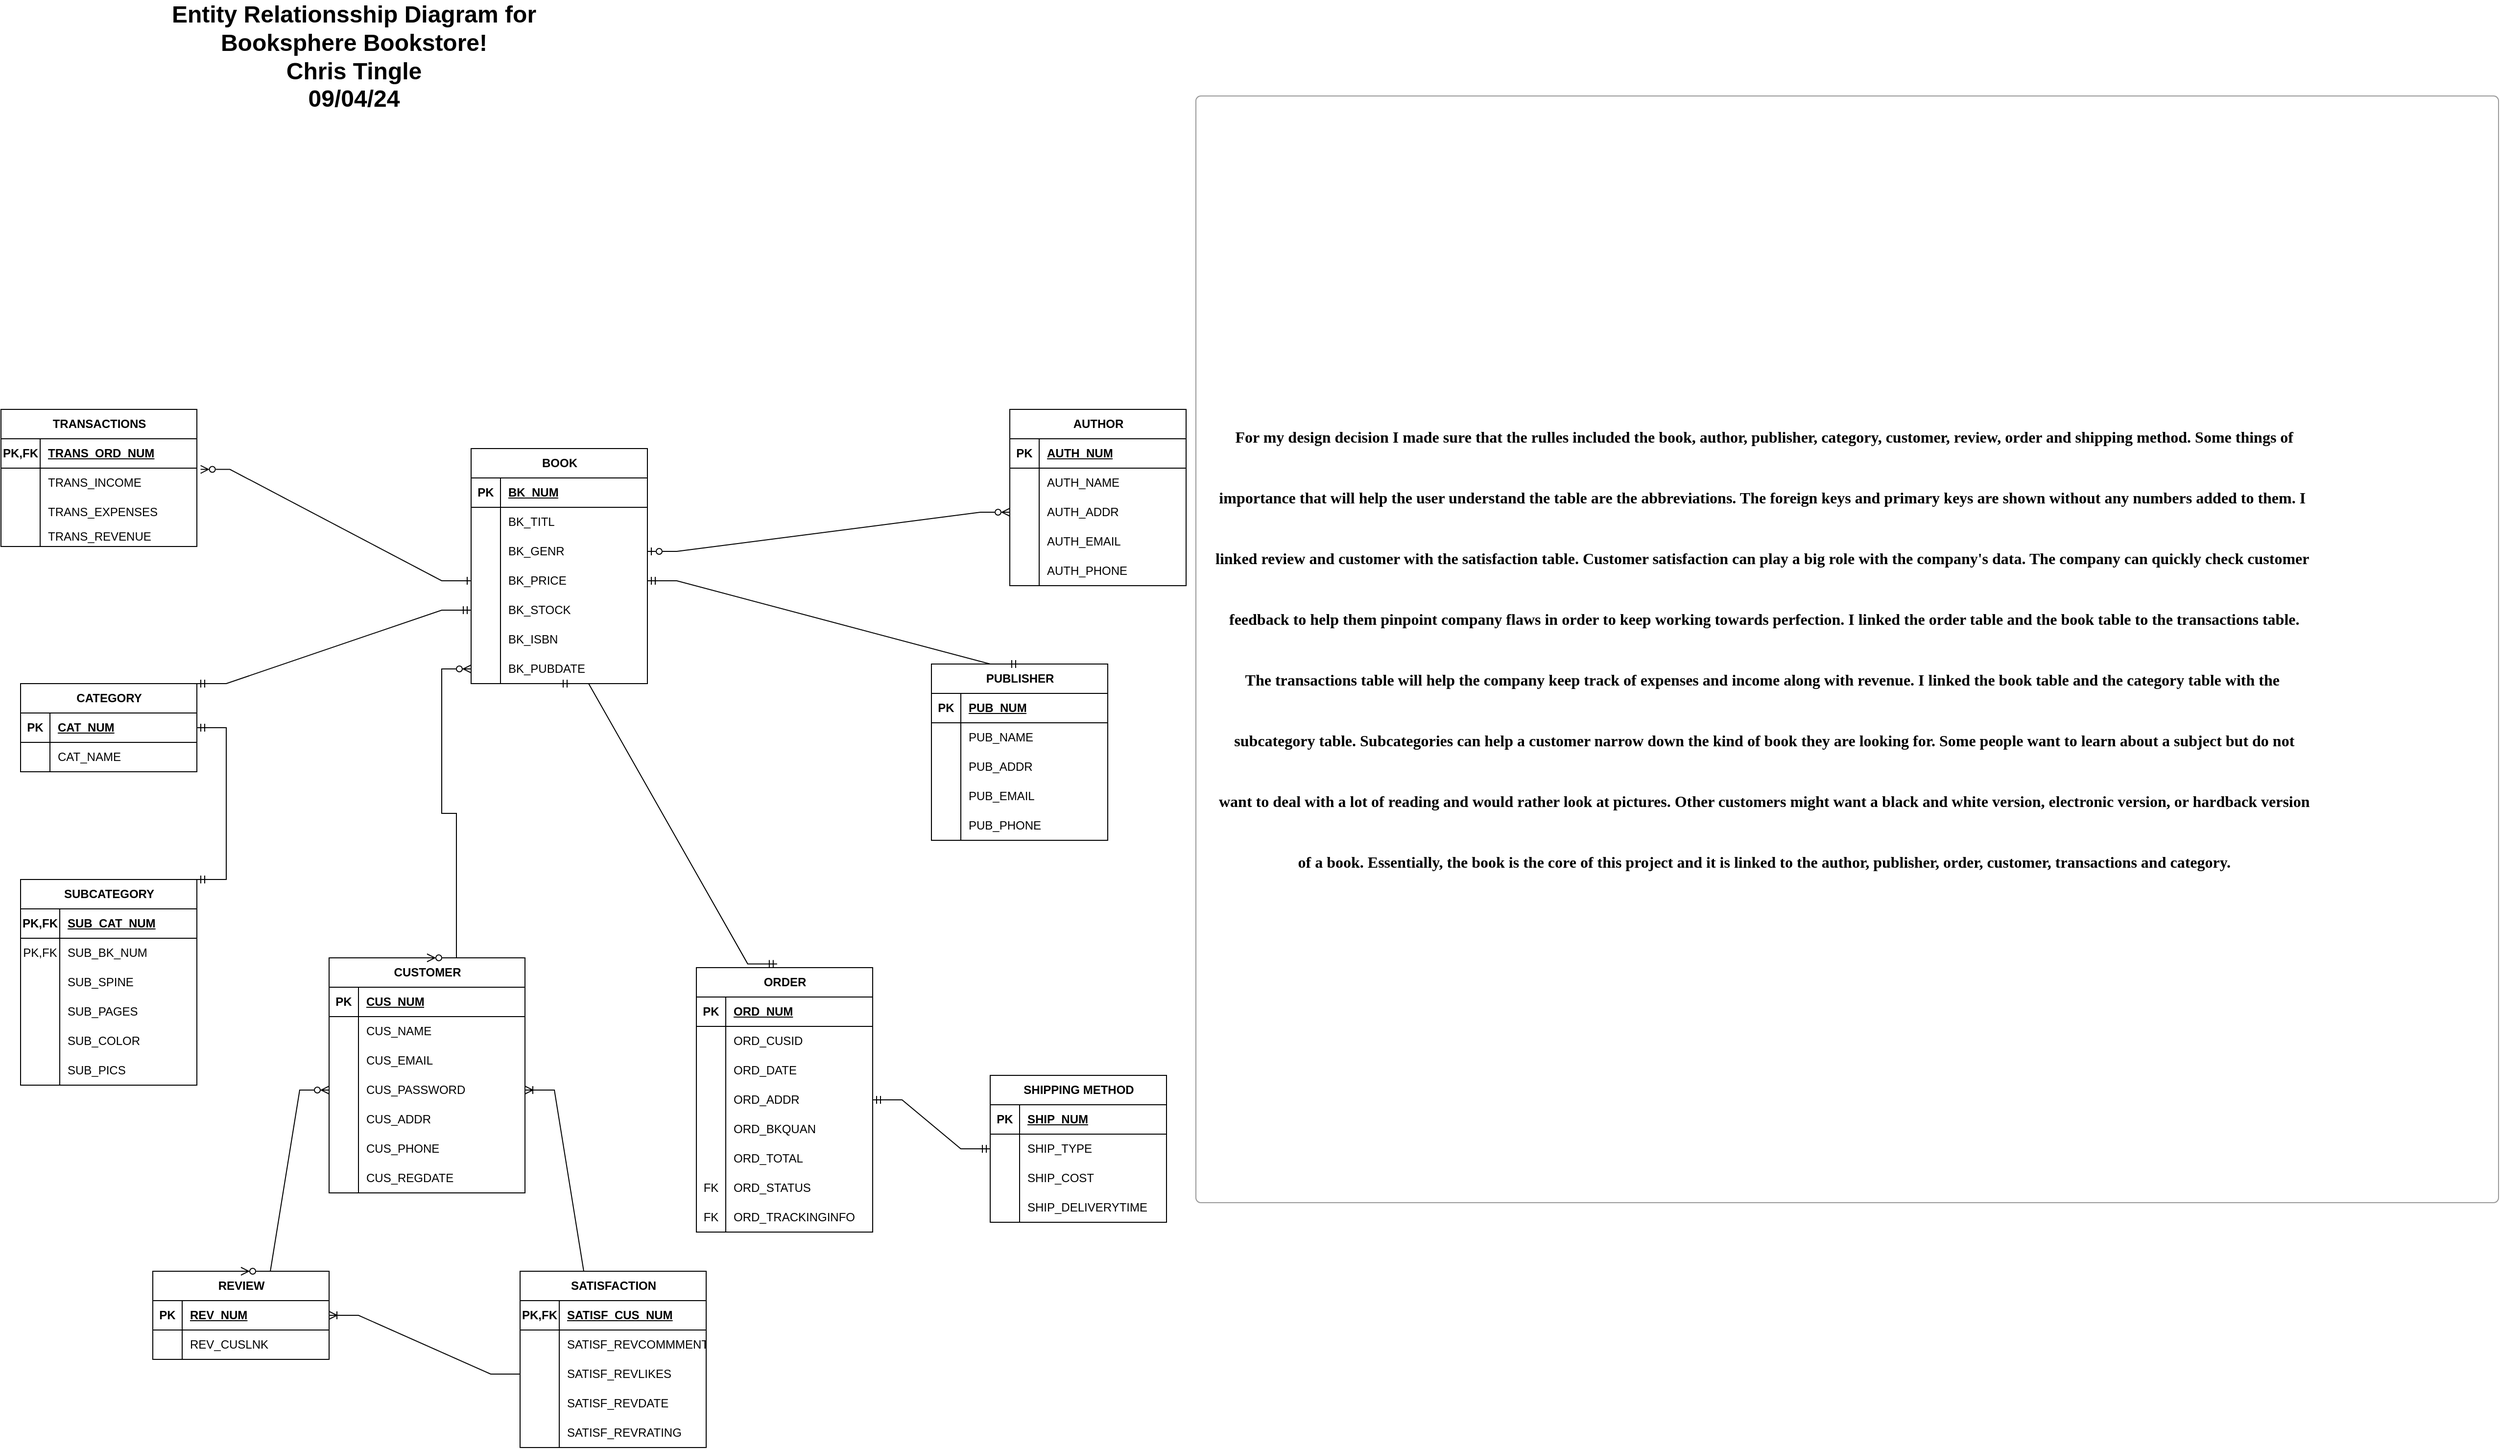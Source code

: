 <mxfile version="24.7.10">
  <diagram name="Page-1" id="LqJy_FDtpRLmgSAEQ9_x">
    <mxGraphModel dx="3364" dy="2414" grid="1" gridSize="10" guides="1" tooltips="1" connect="1" arrows="1" fold="1" page="1" pageScale="1" pageWidth="850" pageHeight="1100" math="0" shadow="0">
      <root>
        <mxCell id="0" />
        <mxCell id="1" parent="0" />
        <mxCell id="2EGjD_8PTE_1te14XtYQ-1" value="BOOK" style="shape=table;startSize=30;container=1;collapsible=1;childLayout=tableLayout;fixedRows=1;rowLines=0;fontStyle=1;align=center;resizeLast=1;html=1;" vertex="1" parent="1">
          <mxGeometry x="120" y="40" width="180" height="240" as="geometry" />
        </mxCell>
        <mxCell id="2EGjD_8PTE_1te14XtYQ-2" value="" style="shape=tableRow;horizontal=0;startSize=0;swimlaneHead=0;swimlaneBody=0;fillColor=none;collapsible=0;dropTarget=0;points=[[0,0.5],[1,0.5]];portConstraint=eastwest;top=0;left=0;right=0;bottom=1;" vertex="1" parent="2EGjD_8PTE_1te14XtYQ-1">
          <mxGeometry y="30" width="180" height="30" as="geometry" />
        </mxCell>
        <mxCell id="2EGjD_8PTE_1te14XtYQ-3" value="PK" style="shape=partialRectangle;connectable=0;fillColor=none;top=0;left=0;bottom=0;right=0;fontStyle=1;overflow=hidden;whiteSpace=wrap;html=1;" vertex="1" parent="2EGjD_8PTE_1te14XtYQ-2">
          <mxGeometry width="30" height="30" as="geometry">
            <mxRectangle width="30" height="30" as="alternateBounds" />
          </mxGeometry>
        </mxCell>
        <mxCell id="2EGjD_8PTE_1te14XtYQ-4" value="BK_NUM" style="shape=partialRectangle;connectable=0;fillColor=none;top=0;left=0;bottom=0;right=0;align=left;spacingLeft=6;fontStyle=5;overflow=hidden;whiteSpace=wrap;html=1;" vertex="1" parent="2EGjD_8PTE_1te14XtYQ-2">
          <mxGeometry x="30" width="150" height="30" as="geometry">
            <mxRectangle width="150" height="30" as="alternateBounds" />
          </mxGeometry>
        </mxCell>
        <mxCell id="2EGjD_8PTE_1te14XtYQ-5" value="" style="shape=tableRow;horizontal=0;startSize=0;swimlaneHead=0;swimlaneBody=0;fillColor=none;collapsible=0;dropTarget=0;points=[[0,0.5],[1,0.5]];portConstraint=eastwest;top=0;left=0;right=0;bottom=0;" vertex="1" parent="2EGjD_8PTE_1te14XtYQ-1">
          <mxGeometry y="60" width="180" height="30" as="geometry" />
        </mxCell>
        <mxCell id="2EGjD_8PTE_1te14XtYQ-6" value="" style="shape=partialRectangle;connectable=0;fillColor=none;top=0;left=0;bottom=0;right=0;editable=1;overflow=hidden;whiteSpace=wrap;html=1;" vertex="1" parent="2EGjD_8PTE_1te14XtYQ-5">
          <mxGeometry width="30" height="30" as="geometry">
            <mxRectangle width="30" height="30" as="alternateBounds" />
          </mxGeometry>
        </mxCell>
        <mxCell id="2EGjD_8PTE_1te14XtYQ-7" value="BK_TITL" style="shape=partialRectangle;connectable=0;fillColor=none;top=0;left=0;bottom=0;right=0;align=left;spacingLeft=6;overflow=hidden;whiteSpace=wrap;html=1;" vertex="1" parent="2EGjD_8PTE_1te14XtYQ-5">
          <mxGeometry x="30" width="150" height="30" as="geometry">
            <mxRectangle width="150" height="30" as="alternateBounds" />
          </mxGeometry>
        </mxCell>
        <mxCell id="2EGjD_8PTE_1te14XtYQ-8" value="" style="shape=tableRow;horizontal=0;startSize=0;swimlaneHead=0;swimlaneBody=0;fillColor=none;collapsible=0;dropTarget=0;points=[[0,0.5],[1,0.5]];portConstraint=eastwest;top=0;left=0;right=0;bottom=0;" vertex="1" parent="2EGjD_8PTE_1te14XtYQ-1">
          <mxGeometry y="90" width="180" height="30" as="geometry" />
        </mxCell>
        <mxCell id="2EGjD_8PTE_1te14XtYQ-9" value="" style="shape=partialRectangle;connectable=0;fillColor=none;top=0;left=0;bottom=0;right=0;editable=1;overflow=hidden;whiteSpace=wrap;html=1;" vertex="1" parent="2EGjD_8PTE_1te14XtYQ-8">
          <mxGeometry width="30" height="30" as="geometry">
            <mxRectangle width="30" height="30" as="alternateBounds" />
          </mxGeometry>
        </mxCell>
        <mxCell id="2EGjD_8PTE_1te14XtYQ-10" value="BK_GENR" style="shape=partialRectangle;connectable=0;fillColor=none;top=0;left=0;bottom=0;right=0;align=left;spacingLeft=6;overflow=hidden;whiteSpace=wrap;html=1;" vertex="1" parent="2EGjD_8PTE_1te14XtYQ-8">
          <mxGeometry x="30" width="150" height="30" as="geometry">
            <mxRectangle width="150" height="30" as="alternateBounds" />
          </mxGeometry>
        </mxCell>
        <mxCell id="2EGjD_8PTE_1te14XtYQ-11" value="" style="shape=tableRow;horizontal=0;startSize=0;swimlaneHead=0;swimlaneBody=0;fillColor=none;collapsible=0;dropTarget=0;points=[[0,0.5],[1,0.5]];portConstraint=eastwest;top=0;left=0;right=0;bottom=0;" vertex="1" parent="2EGjD_8PTE_1te14XtYQ-1">
          <mxGeometry y="120" width="180" height="30" as="geometry" />
        </mxCell>
        <mxCell id="2EGjD_8PTE_1te14XtYQ-12" value="" style="shape=partialRectangle;connectable=0;fillColor=none;top=0;left=0;bottom=0;right=0;editable=1;overflow=hidden;whiteSpace=wrap;html=1;" vertex="1" parent="2EGjD_8PTE_1te14XtYQ-11">
          <mxGeometry width="30" height="30" as="geometry">
            <mxRectangle width="30" height="30" as="alternateBounds" />
          </mxGeometry>
        </mxCell>
        <mxCell id="2EGjD_8PTE_1te14XtYQ-13" value="BK_PRICE" style="shape=partialRectangle;connectable=0;fillColor=none;top=0;left=0;bottom=0;right=0;align=left;spacingLeft=6;overflow=hidden;whiteSpace=wrap;html=1;strokeWidth=1;" vertex="1" parent="2EGjD_8PTE_1te14XtYQ-11">
          <mxGeometry x="30" width="150" height="30" as="geometry">
            <mxRectangle width="150" height="30" as="alternateBounds" />
          </mxGeometry>
        </mxCell>
        <mxCell id="2EGjD_8PTE_1te14XtYQ-20" style="shape=tableRow;horizontal=0;startSize=0;swimlaneHead=0;swimlaneBody=0;fillColor=none;collapsible=0;dropTarget=0;points=[[0,0.5],[1,0.5]];portConstraint=eastwest;top=0;left=0;right=0;bottom=0;" vertex="1" parent="2EGjD_8PTE_1te14XtYQ-1">
          <mxGeometry y="150" width="180" height="30" as="geometry" />
        </mxCell>
        <mxCell id="2EGjD_8PTE_1te14XtYQ-21" style="shape=partialRectangle;connectable=0;fillColor=none;top=0;left=0;bottom=0;right=0;editable=1;overflow=hidden;whiteSpace=wrap;html=1;" vertex="1" parent="2EGjD_8PTE_1te14XtYQ-20">
          <mxGeometry width="30" height="30" as="geometry">
            <mxRectangle width="30" height="30" as="alternateBounds" />
          </mxGeometry>
        </mxCell>
        <mxCell id="2EGjD_8PTE_1te14XtYQ-22" value="BK_STOCK" style="shape=partialRectangle;connectable=0;fillColor=none;top=0;left=0;bottom=0;right=0;align=left;spacingLeft=6;overflow=hidden;whiteSpace=wrap;html=1;strokeWidth=1;" vertex="1" parent="2EGjD_8PTE_1te14XtYQ-20">
          <mxGeometry x="30" width="150" height="30" as="geometry">
            <mxRectangle width="150" height="30" as="alternateBounds" />
          </mxGeometry>
        </mxCell>
        <mxCell id="2EGjD_8PTE_1te14XtYQ-17" style="shape=tableRow;horizontal=0;startSize=0;swimlaneHead=0;swimlaneBody=0;fillColor=none;collapsible=0;dropTarget=0;points=[[0,0.5],[1,0.5]];portConstraint=eastwest;top=0;left=0;right=0;bottom=0;" vertex="1" parent="2EGjD_8PTE_1te14XtYQ-1">
          <mxGeometry y="180" width="180" height="30" as="geometry" />
        </mxCell>
        <mxCell id="2EGjD_8PTE_1te14XtYQ-18" style="shape=partialRectangle;connectable=0;fillColor=none;top=0;left=0;bottom=0;right=0;editable=1;overflow=hidden;whiteSpace=wrap;html=1;" vertex="1" parent="2EGjD_8PTE_1te14XtYQ-17">
          <mxGeometry width="30" height="30" as="geometry">
            <mxRectangle width="30" height="30" as="alternateBounds" />
          </mxGeometry>
        </mxCell>
        <mxCell id="2EGjD_8PTE_1te14XtYQ-19" value="BK_ISBN" style="shape=partialRectangle;connectable=0;fillColor=none;top=0;left=0;bottom=0;right=0;align=left;spacingLeft=6;overflow=hidden;whiteSpace=wrap;html=1;strokeWidth=1;" vertex="1" parent="2EGjD_8PTE_1te14XtYQ-17">
          <mxGeometry x="30" width="150" height="30" as="geometry">
            <mxRectangle width="150" height="30" as="alternateBounds" />
          </mxGeometry>
        </mxCell>
        <mxCell id="2EGjD_8PTE_1te14XtYQ-14" style="shape=tableRow;horizontal=0;startSize=0;swimlaneHead=0;swimlaneBody=0;fillColor=none;collapsible=0;dropTarget=0;points=[[0,0.5],[1,0.5]];portConstraint=eastwest;top=0;left=0;right=0;bottom=0;" vertex="1" parent="2EGjD_8PTE_1te14XtYQ-1">
          <mxGeometry y="210" width="180" height="30" as="geometry" />
        </mxCell>
        <mxCell id="2EGjD_8PTE_1te14XtYQ-15" style="shape=partialRectangle;connectable=0;fillColor=none;top=0;left=0;bottom=0;right=0;editable=1;overflow=hidden;whiteSpace=wrap;html=1;" vertex="1" parent="2EGjD_8PTE_1te14XtYQ-14">
          <mxGeometry width="30" height="30" as="geometry">
            <mxRectangle width="30" height="30" as="alternateBounds" />
          </mxGeometry>
        </mxCell>
        <mxCell id="2EGjD_8PTE_1te14XtYQ-16" value="BK_PUBDATE" style="shape=partialRectangle;connectable=0;fillColor=none;top=0;left=0;bottom=0;right=0;align=left;spacingLeft=6;overflow=hidden;whiteSpace=wrap;html=1;strokeWidth=1;" vertex="1" parent="2EGjD_8PTE_1te14XtYQ-14">
          <mxGeometry x="30" width="150" height="30" as="geometry">
            <mxRectangle width="150" height="30" as="alternateBounds" />
          </mxGeometry>
        </mxCell>
        <mxCell id="2EGjD_8PTE_1te14XtYQ-23" value="AUTHOR" style="shape=table;startSize=30;container=1;collapsible=1;childLayout=tableLayout;fixedRows=1;rowLines=0;fontStyle=1;align=center;resizeLast=1;html=1;" vertex="1" parent="1">
          <mxGeometry x="670" width="180" height="180" as="geometry" />
        </mxCell>
        <mxCell id="2EGjD_8PTE_1te14XtYQ-24" value="" style="shape=tableRow;horizontal=0;startSize=0;swimlaneHead=0;swimlaneBody=0;fillColor=none;collapsible=0;dropTarget=0;points=[[0,0.5],[1,0.5]];portConstraint=eastwest;top=0;left=0;right=0;bottom=1;" vertex="1" parent="2EGjD_8PTE_1te14XtYQ-23">
          <mxGeometry y="30" width="180" height="30" as="geometry" />
        </mxCell>
        <mxCell id="2EGjD_8PTE_1te14XtYQ-25" value="PK" style="shape=partialRectangle;connectable=0;fillColor=none;top=0;left=0;bottom=0;right=0;fontStyle=1;overflow=hidden;whiteSpace=wrap;html=1;" vertex="1" parent="2EGjD_8PTE_1te14XtYQ-24">
          <mxGeometry width="30" height="30" as="geometry">
            <mxRectangle width="30" height="30" as="alternateBounds" />
          </mxGeometry>
        </mxCell>
        <mxCell id="2EGjD_8PTE_1te14XtYQ-26" value="AUTH_NUM" style="shape=partialRectangle;connectable=0;fillColor=none;top=0;left=0;bottom=0;right=0;align=left;spacingLeft=6;fontStyle=5;overflow=hidden;whiteSpace=wrap;html=1;" vertex="1" parent="2EGjD_8PTE_1te14XtYQ-24">
          <mxGeometry x="30" width="150" height="30" as="geometry">
            <mxRectangle width="150" height="30" as="alternateBounds" />
          </mxGeometry>
        </mxCell>
        <mxCell id="2EGjD_8PTE_1te14XtYQ-27" value="" style="shape=tableRow;horizontal=0;startSize=0;swimlaneHead=0;swimlaneBody=0;fillColor=none;collapsible=0;dropTarget=0;points=[[0,0.5],[1,0.5]];portConstraint=eastwest;top=0;left=0;right=0;bottom=0;" vertex="1" parent="2EGjD_8PTE_1te14XtYQ-23">
          <mxGeometry y="60" width="180" height="30" as="geometry" />
        </mxCell>
        <mxCell id="2EGjD_8PTE_1te14XtYQ-28" value="" style="shape=partialRectangle;connectable=0;fillColor=none;top=0;left=0;bottom=0;right=0;editable=1;overflow=hidden;whiteSpace=wrap;html=1;" vertex="1" parent="2EGjD_8PTE_1te14XtYQ-27">
          <mxGeometry width="30" height="30" as="geometry">
            <mxRectangle width="30" height="30" as="alternateBounds" />
          </mxGeometry>
        </mxCell>
        <mxCell id="2EGjD_8PTE_1te14XtYQ-29" value="AUTH_NAME" style="shape=partialRectangle;connectable=0;fillColor=none;top=0;left=0;bottom=0;right=0;align=left;spacingLeft=6;overflow=hidden;whiteSpace=wrap;html=1;" vertex="1" parent="2EGjD_8PTE_1te14XtYQ-27">
          <mxGeometry x="30" width="150" height="30" as="geometry">
            <mxRectangle width="150" height="30" as="alternateBounds" />
          </mxGeometry>
        </mxCell>
        <mxCell id="2EGjD_8PTE_1te14XtYQ-30" value="" style="shape=tableRow;horizontal=0;startSize=0;swimlaneHead=0;swimlaneBody=0;fillColor=none;collapsible=0;dropTarget=0;points=[[0,0.5],[1,0.5]];portConstraint=eastwest;top=0;left=0;right=0;bottom=0;" vertex="1" parent="2EGjD_8PTE_1te14XtYQ-23">
          <mxGeometry y="90" width="180" height="30" as="geometry" />
        </mxCell>
        <mxCell id="2EGjD_8PTE_1te14XtYQ-31" value="" style="shape=partialRectangle;connectable=0;fillColor=none;top=0;left=0;bottom=0;right=0;editable=1;overflow=hidden;whiteSpace=wrap;html=1;" vertex="1" parent="2EGjD_8PTE_1te14XtYQ-30">
          <mxGeometry width="30" height="30" as="geometry">
            <mxRectangle width="30" height="30" as="alternateBounds" />
          </mxGeometry>
        </mxCell>
        <mxCell id="2EGjD_8PTE_1te14XtYQ-32" value="AUTH_ADDR" style="shape=partialRectangle;connectable=0;fillColor=none;top=0;left=0;bottom=0;right=0;align=left;spacingLeft=6;overflow=hidden;whiteSpace=wrap;html=1;" vertex="1" parent="2EGjD_8PTE_1te14XtYQ-30">
          <mxGeometry x="30" width="150" height="30" as="geometry">
            <mxRectangle width="150" height="30" as="alternateBounds" />
          </mxGeometry>
        </mxCell>
        <mxCell id="2EGjD_8PTE_1te14XtYQ-33" value="" style="shape=tableRow;horizontal=0;startSize=0;swimlaneHead=0;swimlaneBody=0;fillColor=none;collapsible=0;dropTarget=0;points=[[0,0.5],[1,0.5]];portConstraint=eastwest;top=0;left=0;right=0;bottom=0;" vertex="1" parent="2EGjD_8PTE_1te14XtYQ-23">
          <mxGeometry y="120" width="180" height="30" as="geometry" />
        </mxCell>
        <mxCell id="2EGjD_8PTE_1te14XtYQ-34" value="" style="shape=partialRectangle;connectable=0;fillColor=none;top=0;left=0;bottom=0;right=0;editable=1;overflow=hidden;whiteSpace=wrap;html=1;" vertex="1" parent="2EGjD_8PTE_1te14XtYQ-33">
          <mxGeometry width="30" height="30" as="geometry">
            <mxRectangle width="30" height="30" as="alternateBounds" />
          </mxGeometry>
        </mxCell>
        <mxCell id="2EGjD_8PTE_1te14XtYQ-35" value="AUTH_EMAIL" style="shape=partialRectangle;connectable=0;fillColor=none;top=0;left=0;bottom=0;right=0;align=left;spacingLeft=6;overflow=hidden;whiteSpace=wrap;html=1;" vertex="1" parent="2EGjD_8PTE_1te14XtYQ-33">
          <mxGeometry x="30" width="150" height="30" as="geometry">
            <mxRectangle width="150" height="30" as="alternateBounds" />
          </mxGeometry>
        </mxCell>
        <mxCell id="2EGjD_8PTE_1te14XtYQ-39" style="shape=tableRow;horizontal=0;startSize=0;swimlaneHead=0;swimlaneBody=0;fillColor=none;collapsible=0;dropTarget=0;points=[[0,0.5],[1,0.5]];portConstraint=eastwest;top=0;left=0;right=0;bottom=0;" vertex="1" parent="2EGjD_8PTE_1te14XtYQ-23">
          <mxGeometry y="150" width="180" height="30" as="geometry" />
        </mxCell>
        <mxCell id="2EGjD_8PTE_1te14XtYQ-40" style="shape=partialRectangle;connectable=0;fillColor=none;top=0;left=0;bottom=0;right=0;editable=1;overflow=hidden;whiteSpace=wrap;html=1;" vertex="1" parent="2EGjD_8PTE_1te14XtYQ-39">
          <mxGeometry width="30" height="30" as="geometry">
            <mxRectangle width="30" height="30" as="alternateBounds" />
          </mxGeometry>
        </mxCell>
        <mxCell id="2EGjD_8PTE_1te14XtYQ-41" value="AUTH_PHONE" style="shape=partialRectangle;connectable=0;fillColor=none;top=0;left=0;bottom=0;right=0;align=left;spacingLeft=6;overflow=hidden;whiteSpace=wrap;html=1;" vertex="1" parent="2EGjD_8PTE_1te14XtYQ-39">
          <mxGeometry x="30" width="150" height="30" as="geometry">
            <mxRectangle width="150" height="30" as="alternateBounds" />
          </mxGeometry>
        </mxCell>
        <mxCell id="2EGjD_8PTE_1te14XtYQ-42" value="PUBLISHER" style="shape=table;startSize=30;container=1;collapsible=1;childLayout=tableLayout;fixedRows=1;rowLines=0;fontStyle=1;align=center;resizeLast=1;html=1;" vertex="1" parent="1">
          <mxGeometry x="590" y="260" width="180" height="180" as="geometry" />
        </mxCell>
        <mxCell id="2EGjD_8PTE_1te14XtYQ-43" value="" style="shape=tableRow;horizontal=0;startSize=0;swimlaneHead=0;swimlaneBody=0;fillColor=none;collapsible=0;dropTarget=0;points=[[0,0.5],[1,0.5]];portConstraint=eastwest;top=0;left=0;right=0;bottom=1;" vertex="1" parent="2EGjD_8PTE_1te14XtYQ-42">
          <mxGeometry y="30" width="180" height="30" as="geometry" />
        </mxCell>
        <mxCell id="2EGjD_8PTE_1te14XtYQ-44" value="PK" style="shape=partialRectangle;connectable=0;fillColor=none;top=0;left=0;bottom=0;right=0;fontStyle=1;overflow=hidden;whiteSpace=wrap;html=1;" vertex="1" parent="2EGjD_8PTE_1te14XtYQ-43">
          <mxGeometry width="30" height="30" as="geometry">
            <mxRectangle width="30" height="30" as="alternateBounds" />
          </mxGeometry>
        </mxCell>
        <mxCell id="2EGjD_8PTE_1te14XtYQ-45" value="PUB_NUM" style="shape=partialRectangle;connectable=0;fillColor=none;top=0;left=0;bottom=0;right=0;align=left;spacingLeft=6;fontStyle=5;overflow=hidden;whiteSpace=wrap;html=1;" vertex="1" parent="2EGjD_8PTE_1te14XtYQ-43">
          <mxGeometry x="30" width="150" height="30" as="geometry">
            <mxRectangle width="150" height="30" as="alternateBounds" />
          </mxGeometry>
        </mxCell>
        <mxCell id="2EGjD_8PTE_1te14XtYQ-46" value="" style="shape=tableRow;horizontal=0;startSize=0;swimlaneHead=0;swimlaneBody=0;fillColor=none;collapsible=0;dropTarget=0;points=[[0,0.5],[1,0.5]];portConstraint=eastwest;top=0;left=0;right=0;bottom=0;" vertex="1" parent="2EGjD_8PTE_1te14XtYQ-42">
          <mxGeometry y="60" width="180" height="30" as="geometry" />
        </mxCell>
        <mxCell id="2EGjD_8PTE_1te14XtYQ-47" value="" style="shape=partialRectangle;connectable=0;fillColor=none;top=0;left=0;bottom=0;right=0;editable=1;overflow=hidden;whiteSpace=wrap;html=1;" vertex="1" parent="2EGjD_8PTE_1te14XtYQ-46">
          <mxGeometry width="30" height="30" as="geometry">
            <mxRectangle width="30" height="30" as="alternateBounds" />
          </mxGeometry>
        </mxCell>
        <mxCell id="2EGjD_8PTE_1te14XtYQ-48" value="PUB_NAME" style="shape=partialRectangle;connectable=0;fillColor=none;top=0;left=0;bottom=0;right=0;align=left;spacingLeft=6;overflow=hidden;whiteSpace=wrap;html=1;" vertex="1" parent="2EGjD_8PTE_1te14XtYQ-46">
          <mxGeometry x="30" width="150" height="30" as="geometry">
            <mxRectangle width="150" height="30" as="alternateBounds" />
          </mxGeometry>
        </mxCell>
        <mxCell id="2EGjD_8PTE_1te14XtYQ-49" value="" style="shape=tableRow;horizontal=0;startSize=0;swimlaneHead=0;swimlaneBody=0;fillColor=none;collapsible=0;dropTarget=0;points=[[0,0.5],[1,0.5]];portConstraint=eastwest;top=0;left=0;right=0;bottom=0;" vertex="1" parent="2EGjD_8PTE_1te14XtYQ-42">
          <mxGeometry y="90" width="180" height="30" as="geometry" />
        </mxCell>
        <mxCell id="2EGjD_8PTE_1te14XtYQ-50" value="" style="shape=partialRectangle;connectable=0;fillColor=none;top=0;left=0;bottom=0;right=0;editable=1;overflow=hidden;whiteSpace=wrap;html=1;" vertex="1" parent="2EGjD_8PTE_1te14XtYQ-49">
          <mxGeometry width="30" height="30" as="geometry">
            <mxRectangle width="30" height="30" as="alternateBounds" />
          </mxGeometry>
        </mxCell>
        <mxCell id="2EGjD_8PTE_1te14XtYQ-51" value="PUB_ADDR" style="shape=partialRectangle;connectable=0;fillColor=none;top=0;left=0;bottom=0;right=0;align=left;spacingLeft=6;overflow=hidden;whiteSpace=wrap;html=1;" vertex="1" parent="2EGjD_8PTE_1te14XtYQ-49">
          <mxGeometry x="30" width="150" height="30" as="geometry">
            <mxRectangle width="150" height="30" as="alternateBounds" />
          </mxGeometry>
        </mxCell>
        <mxCell id="2EGjD_8PTE_1te14XtYQ-52" value="" style="shape=tableRow;horizontal=0;startSize=0;swimlaneHead=0;swimlaneBody=0;fillColor=none;collapsible=0;dropTarget=0;points=[[0,0.5],[1,0.5]];portConstraint=eastwest;top=0;left=0;right=0;bottom=0;" vertex="1" parent="2EGjD_8PTE_1te14XtYQ-42">
          <mxGeometry y="120" width="180" height="30" as="geometry" />
        </mxCell>
        <mxCell id="2EGjD_8PTE_1te14XtYQ-53" value="" style="shape=partialRectangle;connectable=0;fillColor=none;top=0;left=0;bottom=0;right=0;editable=1;overflow=hidden;whiteSpace=wrap;html=1;" vertex="1" parent="2EGjD_8PTE_1te14XtYQ-52">
          <mxGeometry width="30" height="30" as="geometry">
            <mxRectangle width="30" height="30" as="alternateBounds" />
          </mxGeometry>
        </mxCell>
        <mxCell id="2EGjD_8PTE_1te14XtYQ-54" value="PUB_EMAIL" style="shape=partialRectangle;connectable=0;fillColor=none;top=0;left=0;bottom=0;right=0;align=left;spacingLeft=6;overflow=hidden;whiteSpace=wrap;html=1;" vertex="1" parent="2EGjD_8PTE_1te14XtYQ-52">
          <mxGeometry x="30" width="150" height="30" as="geometry">
            <mxRectangle width="150" height="30" as="alternateBounds" />
          </mxGeometry>
        </mxCell>
        <mxCell id="2EGjD_8PTE_1te14XtYQ-55" style="shape=tableRow;horizontal=0;startSize=0;swimlaneHead=0;swimlaneBody=0;fillColor=none;collapsible=0;dropTarget=0;points=[[0,0.5],[1,0.5]];portConstraint=eastwest;top=0;left=0;right=0;bottom=0;" vertex="1" parent="2EGjD_8PTE_1te14XtYQ-42">
          <mxGeometry y="150" width="180" height="30" as="geometry" />
        </mxCell>
        <mxCell id="2EGjD_8PTE_1te14XtYQ-56" style="shape=partialRectangle;connectable=0;fillColor=none;top=0;left=0;bottom=0;right=0;editable=1;overflow=hidden;whiteSpace=wrap;html=1;" vertex="1" parent="2EGjD_8PTE_1te14XtYQ-55">
          <mxGeometry width="30" height="30" as="geometry">
            <mxRectangle width="30" height="30" as="alternateBounds" />
          </mxGeometry>
        </mxCell>
        <mxCell id="2EGjD_8PTE_1te14XtYQ-57" value="PUB_PHONE" style="shape=partialRectangle;connectable=0;fillColor=none;top=0;left=0;bottom=0;right=0;align=left;spacingLeft=6;overflow=hidden;whiteSpace=wrap;html=1;" vertex="1" parent="2EGjD_8PTE_1te14XtYQ-55">
          <mxGeometry x="30" width="150" height="30" as="geometry">
            <mxRectangle width="150" height="30" as="alternateBounds" />
          </mxGeometry>
        </mxCell>
        <mxCell id="2EGjD_8PTE_1te14XtYQ-58" value="CATEGORY" style="shape=table;startSize=30;container=1;collapsible=1;childLayout=tableLayout;fixedRows=1;rowLines=0;fontStyle=1;align=center;resizeLast=1;html=1;" vertex="1" parent="1">
          <mxGeometry x="-340" y="280" width="180" height="90" as="geometry" />
        </mxCell>
        <mxCell id="2EGjD_8PTE_1te14XtYQ-59" value="" style="shape=tableRow;horizontal=0;startSize=0;swimlaneHead=0;swimlaneBody=0;fillColor=none;collapsible=0;dropTarget=0;points=[[0,0.5],[1,0.5]];portConstraint=eastwest;top=0;left=0;right=0;bottom=1;" vertex="1" parent="2EGjD_8PTE_1te14XtYQ-58">
          <mxGeometry y="30" width="180" height="30" as="geometry" />
        </mxCell>
        <mxCell id="2EGjD_8PTE_1te14XtYQ-60" value="PK" style="shape=partialRectangle;connectable=0;fillColor=none;top=0;left=0;bottom=0;right=0;fontStyle=1;overflow=hidden;whiteSpace=wrap;html=1;" vertex="1" parent="2EGjD_8PTE_1te14XtYQ-59">
          <mxGeometry width="30" height="30" as="geometry">
            <mxRectangle width="30" height="30" as="alternateBounds" />
          </mxGeometry>
        </mxCell>
        <mxCell id="2EGjD_8PTE_1te14XtYQ-61" value="CAT_NUM" style="shape=partialRectangle;connectable=0;fillColor=none;top=0;left=0;bottom=0;right=0;align=left;spacingLeft=6;fontStyle=5;overflow=hidden;whiteSpace=wrap;html=1;" vertex="1" parent="2EGjD_8PTE_1te14XtYQ-59">
          <mxGeometry x="30" width="150" height="30" as="geometry">
            <mxRectangle width="150" height="30" as="alternateBounds" />
          </mxGeometry>
        </mxCell>
        <mxCell id="2EGjD_8PTE_1te14XtYQ-62" value="" style="shape=tableRow;horizontal=0;startSize=0;swimlaneHead=0;swimlaneBody=0;fillColor=none;collapsible=0;dropTarget=0;points=[[0,0.5],[1,0.5]];portConstraint=eastwest;top=0;left=0;right=0;bottom=0;" vertex="1" parent="2EGjD_8PTE_1te14XtYQ-58">
          <mxGeometry y="60" width="180" height="30" as="geometry" />
        </mxCell>
        <mxCell id="2EGjD_8PTE_1te14XtYQ-63" value="" style="shape=partialRectangle;connectable=0;fillColor=none;top=0;left=0;bottom=0;right=0;editable=1;overflow=hidden;whiteSpace=wrap;html=1;" vertex="1" parent="2EGjD_8PTE_1te14XtYQ-62">
          <mxGeometry width="30" height="30" as="geometry">
            <mxRectangle width="30" height="30" as="alternateBounds" />
          </mxGeometry>
        </mxCell>
        <mxCell id="2EGjD_8PTE_1te14XtYQ-64" value="CAT_NAME" style="shape=partialRectangle;connectable=0;fillColor=none;top=0;left=0;bottom=0;right=0;align=left;spacingLeft=6;overflow=hidden;whiteSpace=wrap;html=1;" vertex="1" parent="2EGjD_8PTE_1te14XtYQ-62">
          <mxGeometry x="30" width="150" height="30" as="geometry">
            <mxRectangle width="150" height="30" as="alternateBounds" />
          </mxGeometry>
        </mxCell>
        <mxCell id="2EGjD_8PTE_1te14XtYQ-71" value="SUBCATEGORY" style="shape=table;startSize=30;container=1;collapsible=1;childLayout=tableLayout;fixedRows=1;rowLines=0;fontStyle=1;align=center;resizeLast=1;html=1;" vertex="1" parent="1">
          <mxGeometry x="-340" y="480" width="180" height="210" as="geometry" />
        </mxCell>
        <mxCell id="2EGjD_8PTE_1te14XtYQ-72" value="" style="shape=tableRow;horizontal=0;startSize=0;swimlaneHead=0;swimlaneBody=0;fillColor=none;collapsible=0;dropTarget=0;points=[[0,0.5],[1,0.5]];portConstraint=eastwest;top=0;left=0;right=0;bottom=1;" vertex="1" parent="2EGjD_8PTE_1te14XtYQ-71">
          <mxGeometry y="30" width="180" height="30" as="geometry" />
        </mxCell>
        <mxCell id="2EGjD_8PTE_1te14XtYQ-73" value="PK,FK" style="shape=partialRectangle;connectable=0;fillColor=none;top=0;left=0;bottom=0;right=0;fontStyle=1;overflow=hidden;whiteSpace=wrap;html=1;" vertex="1" parent="2EGjD_8PTE_1te14XtYQ-72">
          <mxGeometry width="40.0" height="30" as="geometry">
            <mxRectangle width="40.0" height="30" as="alternateBounds" />
          </mxGeometry>
        </mxCell>
        <mxCell id="2EGjD_8PTE_1te14XtYQ-74" value="SUB_CAT_NUM" style="shape=partialRectangle;connectable=0;fillColor=none;top=0;left=0;bottom=0;right=0;align=left;spacingLeft=6;fontStyle=5;overflow=hidden;whiteSpace=wrap;html=1;" vertex="1" parent="2EGjD_8PTE_1te14XtYQ-72">
          <mxGeometry x="40.0" width="140.0" height="30" as="geometry">
            <mxRectangle width="140.0" height="30" as="alternateBounds" />
          </mxGeometry>
        </mxCell>
        <mxCell id="2EGjD_8PTE_1te14XtYQ-75" value="" style="shape=tableRow;horizontal=0;startSize=0;swimlaneHead=0;swimlaneBody=0;fillColor=none;collapsible=0;dropTarget=0;points=[[0,0.5],[1,0.5]];portConstraint=eastwest;top=0;left=0;right=0;bottom=0;" vertex="1" parent="2EGjD_8PTE_1te14XtYQ-71">
          <mxGeometry y="60" width="180" height="30" as="geometry" />
        </mxCell>
        <mxCell id="2EGjD_8PTE_1te14XtYQ-76" value="PK,FK" style="shape=partialRectangle;connectable=0;fillColor=none;top=0;left=0;bottom=0;right=0;editable=1;overflow=hidden;whiteSpace=wrap;html=1;" vertex="1" parent="2EGjD_8PTE_1te14XtYQ-75">
          <mxGeometry width="40.0" height="30" as="geometry">
            <mxRectangle width="40.0" height="30" as="alternateBounds" />
          </mxGeometry>
        </mxCell>
        <mxCell id="2EGjD_8PTE_1te14XtYQ-77" value="SUB_BK_NUM" style="shape=partialRectangle;connectable=0;fillColor=none;top=0;left=0;bottom=0;right=0;align=left;spacingLeft=6;overflow=hidden;whiteSpace=wrap;html=1;" vertex="1" parent="2EGjD_8PTE_1te14XtYQ-75">
          <mxGeometry x="40.0" width="140.0" height="30" as="geometry">
            <mxRectangle width="140.0" height="30" as="alternateBounds" />
          </mxGeometry>
        </mxCell>
        <mxCell id="2EGjD_8PTE_1te14XtYQ-78" value="" style="shape=tableRow;horizontal=0;startSize=0;swimlaneHead=0;swimlaneBody=0;fillColor=none;collapsible=0;dropTarget=0;points=[[0,0.5],[1,0.5]];portConstraint=eastwest;top=0;left=0;right=0;bottom=0;" vertex="1" parent="2EGjD_8PTE_1te14XtYQ-71">
          <mxGeometry y="90" width="180" height="30" as="geometry" />
        </mxCell>
        <mxCell id="2EGjD_8PTE_1te14XtYQ-79" value="" style="shape=partialRectangle;connectable=0;fillColor=none;top=0;left=0;bottom=0;right=0;editable=1;overflow=hidden;whiteSpace=wrap;html=1;" vertex="1" parent="2EGjD_8PTE_1te14XtYQ-78">
          <mxGeometry width="40.0" height="30" as="geometry">
            <mxRectangle width="40.0" height="30" as="alternateBounds" />
          </mxGeometry>
        </mxCell>
        <mxCell id="2EGjD_8PTE_1te14XtYQ-80" value="SUB_SPINE" style="shape=partialRectangle;connectable=0;fillColor=none;top=0;left=0;bottom=0;right=0;align=left;spacingLeft=6;overflow=hidden;whiteSpace=wrap;html=1;" vertex="1" parent="2EGjD_8PTE_1te14XtYQ-78">
          <mxGeometry x="40.0" width="140.0" height="30" as="geometry">
            <mxRectangle width="140.0" height="30" as="alternateBounds" />
          </mxGeometry>
        </mxCell>
        <mxCell id="2EGjD_8PTE_1te14XtYQ-81" value="" style="shape=tableRow;horizontal=0;startSize=0;swimlaneHead=0;swimlaneBody=0;fillColor=none;collapsible=0;dropTarget=0;points=[[0,0.5],[1,0.5]];portConstraint=eastwest;top=0;left=0;right=0;bottom=0;" vertex="1" parent="2EGjD_8PTE_1te14XtYQ-71">
          <mxGeometry y="120" width="180" height="30" as="geometry" />
        </mxCell>
        <mxCell id="2EGjD_8PTE_1te14XtYQ-82" value="" style="shape=partialRectangle;connectable=0;fillColor=none;top=0;left=0;bottom=0;right=0;editable=1;overflow=hidden;whiteSpace=wrap;html=1;" vertex="1" parent="2EGjD_8PTE_1te14XtYQ-81">
          <mxGeometry width="40.0" height="30" as="geometry">
            <mxRectangle width="40.0" height="30" as="alternateBounds" />
          </mxGeometry>
        </mxCell>
        <mxCell id="2EGjD_8PTE_1te14XtYQ-83" value="SUB_PAGES" style="shape=partialRectangle;connectable=0;fillColor=none;top=0;left=0;bottom=0;right=0;align=left;spacingLeft=6;overflow=hidden;whiteSpace=wrap;html=1;" vertex="1" parent="2EGjD_8PTE_1te14XtYQ-81">
          <mxGeometry x="40.0" width="140.0" height="30" as="geometry">
            <mxRectangle width="140.0" height="30" as="alternateBounds" />
          </mxGeometry>
        </mxCell>
        <mxCell id="2EGjD_8PTE_1te14XtYQ-87" style="shape=tableRow;horizontal=0;startSize=0;swimlaneHead=0;swimlaneBody=0;fillColor=none;collapsible=0;dropTarget=0;points=[[0,0.5],[1,0.5]];portConstraint=eastwest;top=0;left=0;right=0;bottom=0;" vertex="1" parent="2EGjD_8PTE_1te14XtYQ-71">
          <mxGeometry y="150" width="180" height="30" as="geometry" />
        </mxCell>
        <mxCell id="2EGjD_8PTE_1te14XtYQ-88" style="shape=partialRectangle;connectable=0;fillColor=none;top=0;left=0;bottom=0;right=0;editable=1;overflow=hidden;whiteSpace=wrap;html=1;" vertex="1" parent="2EGjD_8PTE_1te14XtYQ-87">
          <mxGeometry width="40.0" height="30" as="geometry">
            <mxRectangle width="40.0" height="30" as="alternateBounds" />
          </mxGeometry>
        </mxCell>
        <mxCell id="2EGjD_8PTE_1te14XtYQ-89" value="SUB_COLOR" style="shape=partialRectangle;connectable=0;fillColor=none;top=0;left=0;bottom=0;right=0;align=left;spacingLeft=6;overflow=hidden;whiteSpace=wrap;html=1;" vertex="1" parent="2EGjD_8PTE_1te14XtYQ-87">
          <mxGeometry x="40.0" width="140.0" height="30" as="geometry">
            <mxRectangle width="140.0" height="30" as="alternateBounds" />
          </mxGeometry>
        </mxCell>
        <mxCell id="2EGjD_8PTE_1te14XtYQ-84" style="shape=tableRow;horizontal=0;startSize=0;swimlaneHead=0;swimlaneBody=0;fillColor=none;collapsible=0;dropTarget=0;points=[[0,0.5],[1,0.5]];portConstraint=eastwest;top=0;left=0;right=0;bottom=0;" vertex="1" parent="2EGjD_8PTE_1te14XtYQ-71">
          <mxGeometry y="180" width="180" height="30" as="geometry" />
        </mxCell>
        <mxCell id="2EGjD_8PTE_1te14XtYQ-85" style="shape=partialRectangle;connectable=0;fillColor=none;top=0;left=0;bottom=0;right=0;editable=1;overflow=hidden;whiteSpace=wrap;html=1;" vertex="1" parent="2EGjD_8PTE_1te14XtYQ-84">
          <mxGeometry width="40.0" height="30" as="geometry">
            <mxRectangle width="40.0" height="30" as="alternateBounds" />
          </mxGeometry>
        </mxCell>
        <mxCell id="2EGjD_8PTE_1te14XtYQ-86" value="SUB_PICS" style="shape=partialRectangle;connectable=0;fillColor=none;top=0;left=0;bottom=0;right=0;align=left;spacingLeft=6;overflow=hidden;whiteSpace=wrap;html=1;" vertex="1" parent="2EGjD_8PTE_1te14XtYQ-84">
          <mxGeometry x="40.0" width="140.0" height="30" as="geometry">
            <mxRectangle width="140.0" height="30" as="alternateBounds" />
          </mxGeometry>
        </mxCell>
        <mxCell id="2EGjD_8PTE_1te14XtYQ-141" value="ORDER" style="shape=table;startSize=30;container=1;collapsible=1;childLayout=tableLayout;fixedRows=1;rowLines=0;fontStyle=1;align=center;resizeLast=1;html=1;" vertex="1" parent="1">
          <mxGeometry x="350" y="570" width="180" height="270" as="geometry" />
        </mxCell>
        <mxCell id="2EGjD_8PTE_1te14XtYQ-142" value="" style="shape=tableRow;horizontal=0;startSize=0;swimlaneHead=0;swimlaneBody=0;fillColor=none;collapsible=0;dropTarget=0;points=[[0,0.5],[1,0.5]];portConstraint=eastwest;top=0;left=0;right=0;bottom=1;" vertex="1" parent="2EGjD_8PTE_1te14XtYQ-141">
          <mxGeometry y="30" width="180" height="30" as="geometry" />
        </mxCell>
        <mxCell id="2EGjD_8PTE_1te14XtYQ-143" value="PK" style="shape=partialRectangle;connectable=0;fillColor=none;top=0;left=0;bottom=0;right=0;fontStyle=1;overflow=hidden;whiteSpace=wrap;html=1;" vertex="1" parent="2EGjD_8PTE_1te14XtYQ-142">
          <mxGeometry width="30" height="30" as="geometry">
            <mxRectangle width="30" height="30" as="alternateBounds" />
          </mxGeometry>
        </mxCell>
        <mxCell id="2EGjD_8PTE_1te14XtYQ-144" value="ORD_NUM" style="shape=partialRectangle;connectable=0;fillColor=none;top=0;left=0;bottom=0;right=0;align=left;spacingLeft=6;fontStyle=5;overflow=hidden;whiteSpace=wrap;html=1;" vertex="1" parent="2EGjD_8PTE_1te14XtYQ-142">
          <mxGeometry x="30" width="150" height="30" as="geometry">
            <mxRectangle width="150" height="30" as="alternateBounds" />
          </mxGeometry>
        </mxCell>
        <mxCell id="2EGjD_8PTE_1te14XtYQ-145" value="" style="shape=tableRow;horizontal=0;startSize=0;swimlaneHead=0;swimlaneBody=0;fillColor=none;collapsible=0;dropTarget=0;points=[[0,0.5],[1,0.5]];portConstraint=eastwest;top=0;left=0;right=0;bottom=0;" vertex="1" parent="2EGjD_8PTE_1te14XtYQ-141">
          <mxGeometry y="60" width="180" height="30" as="geometry" />
        </mxCell>
        <mxCell id="2EGjD_8PTE_1te14XtYQ-146" value="" style="shape=partialRectangle;connectable=0;fillColor=none;top=0;left=0;bottom=0;right=0;editable=1;overflow=hidden;whiteSpace=wrap;html=1;" vertex="1" parent="2EGjD_8PTE_1te14XtYQ-145">
          <mxGeometry width="30" height="30" as="geometry">
            <mxRectangle width="30" height="30" as="alternateBounds" />
          </mxGeometry>
        </mxCell>
        <mxCell id="2EGjD_8PTE_1te14XtYQ-147" value="ORD_CUSID" style="shape=partialRectangle;connectable=0;fillColor=none;top=0;left=0;bottom=0;right=0;align=left;spacingLeft=6;overflow=hidden;whiteSpace=wrap;html=1;" vertex="1" parent="2EGjD_8PTE_1te14XtYQ-145">
          <mxGeometry x="30" width="150" height="30" as="geometry">
            <mxRectangle width="150" height="30" as="alternateBounds" />
          </mxGeometry>
        </mxCell>
        <mxCell id="2EGjD_8PTE_1te14XtYQ-148" value="" style="shape=tableRow;horizontal=0;startSize=0;swimlaneHead=0;swimlaneBody=0;fillColor=none;collapsible=0;dropTarget=0;points=[[0,0.5],[1,0.5]];portConstraint=eastwest;top=0;left=0;right=0;bottom=0;" vertex="1" parent="2EGjD_8PTE_1te14XtYQ-141">
          <mxGeometry y="90" width="180" height="30" as="geometry" />
        </mxCell>
        <mxCell id="2EGjD_8PTE_1te14XtYQ-149" value="" style="shape=partialRectangle;connectable=0;fillColor=none;top=0;left=0;bottom=0;right=0;editable=1;overflow=hidden;whiteSpace=wrap;html=1;" vertex="1" parent="2EGjD_8PTE_1te14XtYQ-148">
          <mxGeometry width="30" height="30" as="geometry">
            <mxRectangle width="30" height="30" as="alternateBounds" />
          </mxGeometry>
        </mxCell>
        <mxCell id="2EGjD_8PTE_1te14XtYQ-150" value="ORD_DATE" style="shape=partialRectangle;connectable=0;fillColor=none;top=0;left=0;bottom=0;right=0;align=left;spacingLeft=6;overflow=hidden;whiteSpace=wrap;html=1;" vertex="1" parent="2EGjD_8PTE_1te14XtYQ-148">
          <mxGeometry x="30" width="150" height="30" as="geometry">
            <mxRectangle width="150" height="30" as="alternateBounds" />
          </mxGeometry>
        </mxCell>
        <mxCell id="2EGjD_8PTE_1te14XtYQ-151" value="" style="shape=tableRow;horizontal=0;startSize=0;swimlaneHead=0;swimlaneBody=0;fillColor=none;collapsible=0;dropTarget=0;points=[[0,0.5],[1,0.5]];portConstraint=eastwest;top=0;left=0;right=0;bottom=0;" vertex="1" parent="2EGjD_8PTE_1te14XtYQ-141">
          <mxGeometry y="120" width="180" height="30" as="geometry" />
        </mxCell>
        <mxCell id="2EGjD_8PTE_1te14XtYQ-152" value="" style="shape=partialRectangle;connectable=0;fillColor=none;top=0;left=0;bottom=0;right=0;editable=1;overflow=hidden;whiteSpace=wrap;html=1;" vertex="1" parent="2EGjD_8PTE_1te14XtYQ-151">
          <mxGeometry width="30" height="30" as="geometry">
            <mxRectangle width="30" height="30" as="alternateBounds" />
          </mxGeometry>
        </mxCell>
        <mxCell id="2EGjD_8PTE_1te14XtYQ-153" value="ORD_ADDR" style="shape=partialRectangle;connectable=0;fillColor=none;top=0;left=0;bottom=0;right=0;align=left;spacingLeft=6;overflow=hidden;whiteSpace=wrap;html=1;" vertex="1" parent="2EGjD_8PTE_1te14XtYQ-151">
          <mxGeometry x="30" width="150" height="30" as="geometry">
            <mxRectangle width="150" height="30" as="alternateBounds" />
          </mxGeometry>
        </mxCell>
        <mxCell id="2EGjD_8PTE_1te14XtYQ-163" style="shape=tableRow;horizontal=0;startSize=0;swimlaneHead=0;swimlaneBody=0;fillColor=none;collapsible=0;dropTarget=0;points=[[0,0.5],[1,0.5]];portConstraint=eastwest;top=0;left=0;right=0;bottom=0;" vertex="1" parent="2EGjD_8PTE_1te14XtYQ-141">
          <mxGeometry y="150" width="180" height="30" as="geometry" />
        </mxCell>
        <mxCell id="2EGjD_8PTE_1te14XtYQ-164" style="shape=partialRectangle;connectable=0;fillColor=none;top=0;left=0;bottom=0;right=0;editable=1;overflow=hidden;whiteSpace=wrap;html=1;" vertex="1" parent="2EGjD_8PTE_1te14XtYQ-163">
          <mxGeometry width="30" height="30" as="geometry">
            <mxRectangle width="30" height="30" as="alternateBounds" />
          </mxGeometry>
        </mxCell>
        <mxCell id="2EGjD_8PTE_1te14XtYQ-165" value="ORD_BKQUAN" style="shape=partialRectangle;connectable=0;fillColor=none;top=0;left=0;bottom=0;right=0;align=left;spacingLeft=6;overflow=hidden;whiteSpace=wrap;html=1;" vertex="1" parent="2EGjD_8PTE_1te14XtYQ-163">
          <mxGeometry x="30" width="150" height="30" as="geometry">
            <mxRectangle width="150" height="30" as="alternateBounds" />
          </mxGeometry>
        </mxCell>
        <mxCell id="2EGjD_8PTE_1te14XtYQ-160" style="shape=tableRow;horizontal=0;startSize=0;swimlaneHead=0;swimlaneBody=0;fillColor=none;collapsible=0;dropTarget=0;points=[[0,0.5],[1,0.5]];portConstraint=eastwest;top=0;left=0;right=0;bottom=0;" vertex="1" parent="2EGjD_8PTE_1te14XtYQ-141">
          <mxGeometry y="180" width="180" height="30" as="geometry" />
        </mxCell>
        <mxCell id="2EGjD_8PTE_1te14XtYQ-161" style="shape=partialRectangle;connectable=0;fillColor=none;top=0;left=0;bottom=0;right=0;editable=1;overflow=hidden;whiteSpace=wrap;html=1;" vertex="1" parent="2EGjD_8PTE_1te14XtYQ-160">
          <mxGeometry width="30" height="30" as="geometry">
            <mxRectangle width="30" height="30" as="alternateBounds" />
          </mxGeometry>
        </mxCell>
        <mxCell id="2EGjD_8PTE_1te14XtYQ-162" value="ORD_TOTAL" style="shape=partialRectangle;connectable=0;fillColor=none;top=0;left=0;bottom=0;right=0;align=left;spacingLeft=6;overflow=hidden;whiteSpace=wrap;html=1;" vertex="1" parent="2EGjD_8PTE_1te14XtYQ-160">
          <mxGeometry x="30" width="150" height="30" as="geometry">
            <mxRectangle width="150" height="30" as="alternateBounds" />
          </mxGeometry>
        </mxCell>
        <mxCell id="2EGjD_8PTE_1te14XtYQ-157" style="shape=tableRow;horizontal=0;startSize=0;swimlaneHead=0;swimlaneBody=0;fillColor=none;collapsible=0;dropTarget=0;points=[[0,0.5],[1,0.5]];portConstraint=eastwest;top=0;left=0;right=0;bottom=0;" vertex="1" parent="2EGjD_8PTE_1te14XtYQ-141">
          <mxGeometry y="210" width="180" height="30" as="geometry" />
        </mxCell>
        <mxCell id="2EGjD_8PTE_1te14XtYQ-158" value="FK" style="shape=partialRectangle;connectable=0;fillColor=none;top=0;left=0;bottom=0;right=0;editable=1;overflow=hidden;whiteSpace=wrap;html=1;" vertex="1" parent="2EGjD_8PTE_1te14XtYQ-157">
          <mxGeometry width="30" height="30" as="geometry">
            <mxRectangle width="30" height="30" as="alternateBounds" />
          </mxGeometry>
        </mxCell>
        <mxCell id="2EGjD_8PTE_1te14XtYQ-159" value="ORD_STATUS" style="shape=partialRectangle;connectable=0;fillColor=none;top=0;left=0;bottom=0;right=0;align=left;spacingLeft=6;overflow=hidden;whiteSpace=wrap;html=1;" vertex="1" parent="2EGjD_8PTE_1te14XtYQ-157">
          <mxGeometry x="30" width="150" height="30" as="geometry">
            <mxRectangle width="150" height="30" as="alternateBounds" />
          </mxGeometry>
        </mxCell>
        <mxCell id="2EGjD_8PTE_1te14XtYQ-154" style="shape=tableRow;horizontal=0;startSize=0;swimlaneHead=0;swimlaneBody=0;fillColor=none;collapsible=0;dropTarget=0;points=[[0,0.5],[1,0.5]];portConstraint=eastwest;top=0;left=0;right=0;bottom=0;" vertex="1" parent="2EGjD_8PTE_1te14XtYQ-141">
          <mxGeometry y="240" width="180" height="30" as="geometry" />
        </mxCell>
        <mxCell id="2EGjD_8PTE_1te14XtYQ-155" value="FK" style="shape=partialRectangle;connectable=0;fillColor=none;top=0;left=0;bottom=0;right=0;editable=1;overflow=hidden;whiteSpace=wrap;html=1;" vertex="1" parent="2EGjD_8PTE_1te14XtYQ-154">
          <mxGeometry width="30" height="30" as="geometry">
            <mxRectangle width="30" height="30" as="alternateBounds" />
          </mxGeometry>
        </mxCell>
        <mxCell id="2EGjD_8PTE_1te14XtYQ-156" value="ORD_TRACKINGINFO" style="shape=partialRectangle;connectable=0;fillColor=none;top=0;left=0;bottom=0;right=0;align=left;spacingLeft=6;overflow=hidden;whiteSpace=wrap;html=1;" vertex="1" parent="2EGjD_8PTE_1te14XtYQ-154">
          <mxGeometry x="30" width="150" height="30" as="geometry">
            <mxRectangle width="150" height="30" as="alternateBounds" />
          </mxGeometry>
        </mxCell>
        <mxCell id="2EGjD_8PTE_1te14XtYQ-166" value="TRANSACTIONS" style="shape=table;startSize=30;container=1;collapsible=1;childLayout=tableLayout;fixedRows=1;rowLines=0;fontStyle=1;align=center;resizeLast=1;html=1;" vertex="1" parent="1">
          <mxGeometry x="-360" width="200" height="140" as="geometry" />
        </mxCell>
        <mxCell id="2EGjD_8PTE_1te14XtYQ-167" value="" style="shape=tableRow;horizontal=0;startSize=0;swimlaneHead=0;swimlaneBody=0;fillColor=none;collapsible=0;dropTarget=0;points=[[0,0.5],[1,0.5]];portConstraint=eastwest;top=0;left=0;right=0;bottom=1;" vertex="1" parent="2EGjD_8PTE_1te14XtYQ-166">
          <mxGeometry y="30" width="200" height="30" as="geometry" />
        </mxCell>
        <mxCell id="2EGjD_8PTE_1te14XtYQ-168" value="PK,FK" style="shape=partialRectangle;connectable=0;fillColor=none;top=0;left=0;bottom=0;right=0;fontStyle=1;overflow=hidden;whiteSpace=wrap;html=1;" vertex="1" parent="2EGjD_8PTE_1te14XtYQ-167">
          <mxGeometry width="40" height="30" as="geometry">
            <mxRectangle width="40" height="30" as="alternateBounds" />
          </mxGeometry>
        </mxCell>
        <mxCell id="2EGjD_8PTE_1te14XtYQ-169" value="TRANS_ORD_NUM" style="shape=partialRectangle;connectable=0;fillColor=none;top=0;left=0;bottom=0;right=0;align=left;spacingLeft=6;fontStyle=5;overflow=hidden;whiteSpace=wrap;html=1;" vertex="1" parent="2EGjD_8PTE_1te14XtYQ-167">
          <mxGeometry x="40" width="160" height="30" as="geometry">
            <mxRectangle width="160" height="30" as="alternateBounds" />
          </mxGeometry>
        </mxCell>
        <mxCell id="2EGjD_8PTE_1te14XtYQ-170" value="" style="shape=tableRow;horizontal=0;startSize=0;swimlaneHead=0;swimlaneBody=0;fillColor=none;collapsible=0;dropTarget=0;points=[[0,0.5],[1,0.5]];portConstraint=eastwest;top=0;left=0;right=0;bottom=0;" vertex="1" parent="2EGjD_8PTE_1te14XtYQ-166">
          <mxGeometry y="60" width="200" height="30" as="geometry" />
        </mxCell>
        <mxCell id="2EGjD_8PTE_1te14XtYQ-171" value="" style="shape=partialRectangle;connectable=0;fillColor=none;top=0;left=0;bottom=0;right=0;editable=1;overflow=hidden;whiteSpace=wrap;html=1;" vertex="1" parent="2EGjD_8PTE_1te14XtYQ-170">
          <mxGeometry width="40" height="30" as="geometry">
            <mxRectangle width="40" height="30" as="alternateBounds" />
          </mxGeometry>
        </mxCell>
        <mxCell id="2EGjD_8PTE_1te14XtYQ-172" value="TRANS_INCOME" style="shape=partialRectangle;connectable=0;fillColor=none;top=0;left=0;bottom=0;right=0;align=left;spacingLeft=6;overflow=hidden;whiteSpace=wrap;html=1;" vertex="1" parent="2EGjD_8PTE_1te14XtYQ-170">
          <mxGeometry x="40" width="160" height="30" as="geometry">
            <mxRectangle width="160" height="30" as="alternateBounds" />
          </mxGeometry>
        </mxCell>
        <mxCell id="2EGjD_8PTE_1te14XtYQ-173" value="" style="shape=tableRow;horizontal=0;startSize=0;swimlaneHead=0;swimlaneBody=0;fillColor=none;collapsible=0;dropTarget=0;points=[[0,0.5],[1,0.5]];portConstraint=eastwest;top=0;left=0;right=0;bottom=0;" vertex="1" parent="2EGjD_8PTE_1te14XtYQ-166">
          <mxGeometry y="90" width="200" height="30" as="geometry" />
        </mxCell>
        <mxCell id="2EGjD_8PTE_1te14XtYQ-174" value="" style="shape=partialRectangle;connectable=0;fillColor=none;top=0;left=0;bottom=0;right=0;editable=1;overflow=hidden;whiteSpace=wrap;html=1;" vertex="1" parent="2EGjD_8PTE_1te14XtYQ-173">
          <mxGeometry width="40" height="30" as="geometry">
            <mxRectangle width="40" height="30" as="alternateBounds" />
          </mxGeometry>
        </mxCell>
        <mxCell id="2EGjD_8PTE_1te14XtYQ-175" value="TRANS_EXPENSES" style="shape=partialRectangle;connectable=0;fillColor=none;top=0;left=0;bottom=0;right=0;align=left;spacingLeft=6;overflow=hidden;whiteSpace=wrap;html=1;" vertex="1" parent="2EGjD_8PTE_1te14XtYQ-173">
          <mxGeometry x="40" width="160" height="30" as="geometry">
            <mxRectangle width="160" height="30" as="alternateBounds" />
          </mxGeometry>
        </mxCell>
        <mxCell id="2EGjD_8PTE_1te14XtYQ-176" value="" style="shape=tableRow;horizontal=0;startSize=0;swimlaneHead=0;swimlaneBody=0;fillColor=none;collapsible=0;dropTarget=0;points=[[0,0.5],[1,0.5]];portConstraint=eastwest;top=0;left=0;right=0;bottom=0;" vertex="1" parent="2EGjD_8PTE_1te14XtYQ-166">
          <mxGeometry y="120" width="200" height="20" as="geometry" />
        </mxCell>
        <mxCell id="2EGjD_8PTE_1te14XtYQ-177" value="" style="shape=partialRectangle;connectable=0;fillColor=none;top=0;left=0;bottom=0;right=0;editable=1;overflow=hidden;whiteSpace=wrap;html=1;" vertex="1" parent="2EGjD_8PTE_1te14XtYQ-176">
          <mxGeometry width="40" height="20" as="geometry">
            <mxRectangle width="40" height="20" as="alternateBounds" />
          </mxGeometry>
        </mxCell>
        <mxCell id="2EGjD_8PTE_1te14XtYQ-178" value="TRANS_REVENUE" style="shape=partialRectangle;connectable=0;fillColor=none;top=0;left=0;bottom=0;right=0;align=left;spacingLeft=6;overflow=hidden;whiteSpace=wrap;html=1;" vertex="1" parent="2EGjD_8PTE_1te14XtYQ-176">
          <mxGeometry x="40" width="160" height="20" as="geometry">
            <mxRectangle width="160" height="20" as="alternateBounds" />
          </mxGeometry>
        </mxCell>
        <mxCell id="2EGjD_8PTE_1te14XtYQ-179" value="SHIPPING METHOD" style="shape=table;startSize=30;container=1;collapsible=1;childLayout=tableLayout;fixedRows=1;rowLines=0;fontStyle=1;align=center;resizeLast=1;html=1;" vertex="1" parent="1">
          <mxGeometry x="650" y="680" width="180" height="150" as="geometry" />
        </mxCell>
        <mxCell id="2EGjD_8PTE_1te14XtYQ-180" value="" style="shape=tableRow;horizontal=0;startSize=0;swimlaneHead=0;swimlaneBody=0;fillColor=none;collapsible=0;dropTarget=0;points=[[0,0.5],[1,0.5]];portConstraint=eastwest;top=0;left=0;right=0;bottom=1;" vertex="1" parent="2EGjD_8PTE_1te14XtYQ-179">
          <mxGeometry y="30" width="180" height="30" as="geometry" />
        </mxCell>
        <mxCell id="2EGjD_8PTE_1te14XtYQ-181" value="PK" style="shape=partialRectangle;connectable=0;fillColor=none;top=0;left=0;bottom=0;right=0;fontStyle=1;overflow=hidden;whiteSpace=wrap;html=1;" vertex="1" parent="2EGjD_8PTE_1te14XtYQ-180">
          <mxGeometry width="30" height="30" as="geometry">
            <mxRectangle width="30" height="30" as="alternateBounds" />
          </mxGeometry>
        </mxCell>
        <mxCell id="2EGjD_8PTE_1te14XtYQ-182" value="SHIP_NUM" style="shape=partialRectangle;connectable=0;fillColor=none;top=0;left=0;bottom=0;right=0;align=left;spacingLeft=6;fontStyle=5;overflow=hidden;whiteSpace=wrap;html=1;" vertex="1" parent="2EGjD_8PTE_1te14XtYQ-180">
          <mxGeometry x="30" width="150" height="30" as="geometry">
            <mxRectangle width="150" height="30" as="alternateBounds" />
          </mxGeometry>
        </mxCell>
        <mxCell id="2EGjD_8PTE_1te14XtYQ-183" value="" style="shape=tableRow;horizontal=0;startSize=0;swimlaneHead=0;swimlaneBody=0;fillColor=none;collapsible=0;dropTarget=0;points=[[0,0.5],[1,0.5]];portConstraint=eastwest;top=0;left=0;right=0;bottom=0;" vertex="1" parent="2EGjD_8PTE_1te14XtYQ-179">
          <mxGeometry y="60" width="180" height="30" as="geometry" />
        </mxCell>
        <mxCell id="2EGjD_8PTE_1te14XtYQ-184" value="" style="shape=partialRectangle;connectable=0;fillColor=none;top=0;left=0;bottom=0;right=0;editable=1;overflow=hidden;whiteSpace=wrap;html=1;" vertex="1" parent="2EGjD_8PTE_1te14XtYQ-183">
          <mxGeometry width="30" height="30" as="geometry">
            <mxRectangle width="30" height="30" as="alternateBounds" />
          </mxGeometry>
        </mxCell>
        <mxCell id="2EGjD_8PTE_1te14XtYQ-185" value="SHIP_TYPE" style="shape=partialRectangle;connectable=0;fillColor=none;top=0;left=0;bottom=0;right=0;align=left;spacingLeft=6;overflow=hidden;whiteSpace=wrap;html=1;" vertex="1" parent="2EGjD_8PTE_1te14XtYQ-183">
          <mxGeometry x="30" width="150" height="30" as="geometry">
            <mxRectangle width="150" height="30" as="alternateBounds" />
          </mxGeometry>
        </mxCell>
        <mxCell id="2EGjD_8PTE_1te14XtYQ-186" value="" style="shape=tableRow;horizontal=0;startSize=0;swimlaneHead=0;swimlaneBody=0;fillColor=none;collapsible=0;dropTarget=0;points=[[0,0.5],[1,0.5]];portConstraint=eastwest;top=0;left=0;right=0;bottom=0;" vertex="1" parent="2EGjD_8PTE_1te14XtYQ-179">
          <mxGeometry y="90" width="180" height="30" as="geometry" />
        </mxCell>
        <mxCell id="2EGjD_8PTE_1te14XtYQ-187" value="" style="shape=partialRectangle;connectable=0;fillColor=none;top=0;left=0;bottom=0;right=0;editable=1;overflow=hidden;whiteSpace=wrap;html=1;" vertex="1" parent="2EGjD_8PTE_1te14XtYQ-186">
          <mxGeometry width="30" height="30" as="geometry">
            <mxRectangle width="30" height="30" as="alternateBounds" />
          </mxGeometry>
        </mxCell>
        <mxCell id="2EGjD_8PTE_1te14XtYQ-188" value="SHIP_COST" style="shape=partialRectangle;connectable=0;fillColor=none;top=0;left=0;bottom=0;right=0;align=left;spacingLeft=6;overflow=hidden;whiteSpace=wrap;html=1;" vertex="1" parent="2EGjD_8PTE_1te14XtYQ-186">
          <mxGeometry x="30" width="150" height="30" as="geometry">
            <mxRectangle width="150" height="30" as="alternateBounds" />
          </mxGeometry>
        </mxCell>
        <mxCell id="2EGjD_8PTE_1te14XtYQ-189" value="" style="shape=tableRow;horizontal=0;startSize=0;swimlaneHead=0;swimlaneBody=0;fillColor=none;collapsible=0;dropTarget=0;points=[[0,0.5],[1,0.5]];portConstraint=eastwest;top=0;left=0;right=0;bottom=0;" vertex="1" parent="2EGjD_8PTE_1te14XtYQ-179">
          <mxGeometry y="120" width="180" height="30" as="geometry" />
        </mxCell>
        <mxCell id="2EGjD_8PTE_1te14XtYQ-190" value="" style="shape=partialRectangle;connectable=0;fillColor=none;top=0;left=0;bottom=0;right=0;editable=1;overflow=hidden;whiteSpace=wrap;html=1;" vertex="1" parent="2EGjD_8PTE_1te14XtYQ-189">
          <mxGeometry width="30" height="30" as="geometry">
            <mxRectangle width="30" height="30" as="alternateBounds" />
          </mxGeometry>
        </mxCell>
        <mxCell id="2EGjD_8PTE_1te14XtYQ-191" value="SHIP_DELIVERYTIME" style="shape=partialRectangle;connectable=0;fillColor=none;top=0;left=0;bottom=0;right=0;align=left;spacingLeft=6;overflow=hidden;whiteSpace=wrap;html=1;" vertex="1" parent="2EGjD_8PTE_1te14XtYQ-189">
          <mxGeometry x="30" width="150" height="30" as="geometry">
            <mxRectangle width="150" height="30" as="alternateBounds" />
          </mxGeometry>
        </mxCell>
        <mxCell id="2EGjD_8PTE_1te14XtYQ-673" value="" style="edgeStyle=entityRelationEdgeStyle;fontSize=12;html=1;endArrow=ERmandOne;startArrow=ERmandOne;rounded=0;entryX=1;entryY=0.5;entryDx=0;entryDy=0;exitX=1;exitY=0;exitDx=0;exitDy=0;" edge="1" parent="1" source="2EGjD_8PTE_1te14XtYQ-71" target="2EGjD_8PTE_1te14XtYQ-59">
          <mxGeometry width="100" height="100" relative="1" as="geometry">
            <mxPoint x="40" y="440" as="sourcePoint" />
            <mxPoint x="140" y="340" as="targetPoint" />
          </mxGeometry>
        </mxCell>
        <mxCell id="2EGjD_8PTE_1te14XtYQ-674" value="" style="edgeStyle=entityRelationEdgeStyle;fontSize=12;html=1;endArrow=ERzeroToMany;rounded=0;entryX=1.019;entryY=0.042;entryDx=0;entryDy=0;entryPerimeter=0;exitX=0;exitY=0.5;exitDx=0;exitDy=0;startArrow=ERone;startFill=0;endFill=0;" edge="1" parent="1" source="2EGjD_8PTE_1te14XtYQ-11" target="2EGjD_8PTE_1te14XtYQ-170">
          <mxGeometry width="100" height="100" relative="1" as="geometry">
            <mxPoint x="30" y="190" as="sourcePoint" />
            <mxPoint x="130" y="90" as="targetPoint" />
          </mxGeometry>
        </mxCell>
        <mxCell id="2EGjD_8PTE_1te14XtYQ-675" value="" style="edgeStyle=entityRelationEdgeStyle;fontSize=12;html=1;endArrow=ERmandOne;startArrow=ERmandOne;rounded=0;entryX=0.5;entryY=1;entryDx=0;entryDy=0;entryPerimeter=0;exitX=0.458;exitY=-0.014;exitDx=0;exitDy=0;exitPerimeter=0;" edge="1" parent="1" source="2EGjD_8PTE_1te14XtYQ-141" target="2EGjD_8PTE_1te14XtYQ-14">
          <mxGeometry width="100" height="100" relative="1" as="geometry">
            <mxPoint x="30" y="310" as="sourcePoint" />
            <mxPoint x="130" y="210" as="targetPoint" />
          </mxGeometry>
        </mxCell>
        <mxCell id="2EGjD_8PTE_1te14XtYQ-676" value="" style="edgeStyle=entityRelationEdgeStyle;fontSize=12;html=1;endArrow=ERzeroToMany;rounded=0;entryX=0;entryY=0.5;entryDx=0;entryDy=0;exitX=1;exitY=0.5;exitDx=0;exitDy=0;endFill=0;startArrow=ERzeroToOne;startFill=0;" edge="1" parent="1" source="2EGjD_8PTE_1te14XtYQ-8" target="2EGjD_8PTE_1te14XtYQ-30">
          <mxGeometry width="100" height="100" relative="1" as="geometry">
            <mxPoint x="30" y="310" as="sourcePoint" />
            <mxPoint x="130" y="210" as="targetPoint" />
          </mxGeometry>
        </mxCell>
        <mxCell id="2EGjD_8PTE_1te14XtYQ-677" value="" style="edgeStyle=entityRelationEdgeStyle;fontSize=12;html=1;endArrow=ERmandOne;startArrow=ERmandOne;rounded=0;entryX=1;entryY=0.5;entryDx=0;entryDy=0;exitX=0.5;exitY=0;exitDx=0;exitDy=0;" edge="1" parent="1" source="2EGjD_8PTE_1te14XtYQ-42" target="2EGjD_8PTE_1te14XtYQ-11">
          <mxGeometry width="100" height="100" relative="1" as="geometry">
            <mxPoint x="130" y="310" as="sourcePoint" />
            <mxPoint x="230" y="210" as="targetPoint" />
          </mxGeometry>
        </mxCell>
        <mxCell id="2EGjD_8PTE_1te14XtYQ-678" value="" style="edgeStyle=entityRelationEdgeStyle;fontSize=12;html=1;endArrow=ERmandOne;startArrow=ERmandOne;rounded=0;entryX=0;entryY=0.5;entryDx=0;entryDy=0;exitX=1;exitY=0.5;exitDx=0;exitDy=0;" edge="1" parent="1" source="2EGjD_8PTE_1te14XtYQ-151" target="2EGjD_8PTE_1te14XtYQ-183">
          <mxGeometry width="100" height="100" relative="1" as="geometry">
            <mxPoint x="130" y="560" as="sourcePoint" />
            <mxPoint x="230" y="460" as="targetPoint" />
          </mxGeometry>
        </mxCell>
        <mxCell id="2EGjD_8PTE_1te14XtYQ-679" value="" style="edgeStyle=entityRelationEdgeStyle;fontSize=12;html=1;endArrow=ERmandOne;startArrow=ERmandOne;rounded=0;entryX=0;entryY=0.5;entryDx=0;entryDy=0;exitX=1;exitY=0;exitDx=0;exitDy=0;" edge="1" parent="1" source="2EGjD_8PTE_1te14XtYQ-58" target="2EGjD_8PTE_1te14XtYQ-20">
          <mxGeometry width="100" height="100" relative="1" as="geometry">
            <mxPoint x="70" y="310" as="sourcePoint" />
            <mxPoint x="170" y="210" as="targetPoint" />
          </mxGeometry>
        </mxCell>
        <mxCell id="2EGjD_8PTE_1te14XtYQ-680" value="" style="group" vertex="1" connectable="0" parent="1">
          <mxGeometry x="-205" y="560" width="565" height="500" as="geometry" />
        </mxCell>
        <mxCell id="2EGjD_8PTE_1te14XtYQ-90" value="CUSTOMER" style="shape=table;startSize=30;container=1;collapsible=1;childLayout=tableLayout;fixedRows=1;rowLines=0;fontStyle=1;align=center;resizeLast=1;html=1;" vertex="1" parent="2EGjD_8PTE_1te14XtYQ-680">
          <mxGeometry x="180" width="200" height="240" as="geometry" />
        </mxCell>
        <mxCell id="2EGjD_8PTE_1te14XtYQ-91" value="" style="shape=tableRow;horizontal=0;startSize=0;swimlaneHead=0;swimlaneBody=0;fillColor=none;collapsible=0;dropTarget=0;points=[[0,0.5],[1,0.5]];portConstraint=eastwest;top=0;left=0;right=0;bottom=1;" vertex="1" parent="2EGjD_8PTE_1te14XtYQ-90">
          <mxGeometry y="30" width="200" height="30" as="geometry" />
        </mxCell>
        <mxCell id="2EGjD_8PTE_1te14XtYQ-92" value="PK" style="shape=partialRectangle;connectable=0;fillColor=none;top=0;left=0;bottom=0;right=0;fontStyle=1;overflow=hidden;whiteSpace=wrap;html=1;" vertex="1" parent="2EGjD_8PTE_1te14XtYQ-91">
          <mxGeometry width="30" height="30" as="geometry">
            <mxRectangle width="30" height="30" as="alternateBounds" />
          </mxGeometry>
        </mxCell>
        <mxCell id="2EGjD_8PTE_1te14XtYQ-93" value="CUS_NUM" style="shape=partialRectangle;connectable=0;fillColor=none;top=0;left=0;bottom=0;right=0;align=left;spacingLeft=6;fontStyle=5;overflow=hidden;whiteSpace=wrap;html=1;" vertex="1" parent="2EGjD_8PTE_1te14XtYQ-91">
          <mxGeometry x="30" width="170" height="30" as="geometry">
            <mxRectangle width="170" height="30" as="alternateBounds" />
          </mxGeometry>
        </mxCell>
        <mxCell id="2EGjD_8PTE_1te14XtYQ-94" value="" style="shape=tableRow;horizontal=0;startSize=0;swimlaneHead=0;swimlaneBody=0;fillColor=none;collapsible=0;dropTarget=0;points=[[0,0.5],[1,0.5]];portConstraint=eastwest;top=0;left=0;right=0;bottom=0;" vertex="1" parent="2EGjD_8PTE_1te14XtYQ-90">
          <mxGeometry y="60" width="200" height="30" as="geometry" />
        </mxCell>
        <mxCell id="2EGjD_8PTE_1te14XtYQ-95" value="" style="shape=partialRectangle;connectable=0;fillColor=none;top=0;left=0;bottom=0;right=0;editable=1;overflow=hidden;whiteSpace=wrap;html=1;" vertex="1" parent="2EGjD_8PTE_1te14XtYQ-94">
          <mxGeometry width="30" height="30" as="geometry">
            <mxRectangle width="30" height="30" as="alternateBounds" />
          </mxGeometry>
        </mxCell>
        <mxCell id="2EGjD_8PTE_1te14XtYQ-96" value="CUS_NAME" style="shape=partialRectangle;connectable=0;fillColor=none;top=0;left=0;bottom=0;right=0;align=left;spacingLeft=6;overflow=hidden;whiteSpace=wrap;html=1;" vertex="1" parent="2EGjD_8PTE_1te14XtYQ-94">
          <mxGeometry x="30" width="170" height="30" as="geometry">
            <mxRectangle width="170" height="30" as="alternateBounds" />
          </mxGeometry>
        </mxCell>
        <mxCell id="2EGjD_8PTE_1te14XtYQ-97" value="" style="shape=tableRow;horizontal=0;startSize=0;swimlaneHead=0;swimlaneBody=0;fillColor=none;collapsible=0;dropTarget=0;points=[[0,0.5],[1,0.5]];portConstraint=eastwest;top=0;left=0;right=0;bottom=0;" vertex="1" parent="2EGjD_8PTE_1te14XtYQ-90">
          <mxGeometry y="90" width="200" height="30" as="geometry" />
        </mxCell>
        <mxCell id="2EGjD_8PTE_1te14XtYQ-98" value="" style="shape=partialRectangle;connectable=0;fillColor=none;top=0;left=0;bottom=0;right=0;editable=1;overflow=hidden;whiteSpace=wrap;html=1;" vertex="1" parent="2EGjD_8PTE_1te14XtYQ-97">
          <mxGeometry width="30" height="30" as="geometry">
            <mxRectangle width="30" height="30" as="alternateBounds" />
          </mxGeometry>
        </mxCell>
        <mxCell id="2EGjD_8PTE_1te14XtYQ-99" value="CUS_EMAIL" style="shape=partialRectangle;connectable=0;fillColor=none;top=0;left=0;bottom=0;right=0;align=left;spacingLeft=6;overflow=hidden;whiteSpace=wrap;html=1;" vertex="1" parent="2EGjD_8PTE_1te14XtYQ-97">
          <mxGeometry x="30" width="170" height="30" as="geometry">
            <mxRectangle width="170" height="30" as="alternateBounds" />
          </mxGeometry>
        </mxCell>
        <mxCell id="2EGjD_8PTE_1te14XtYQ-100" value="" style="shape=tableRow;horizontal=0;startSize=0;swimlaneHead=0;swimlaneBody=0;fillColor=none;collapsible=0;dropTarget=0;points=[[0,0.5],[1,0.5]];portConstraint=eastwest;top=0;left=0;right=0;bottom=0;" vertex="1" parent="2EGjD_8PTE_1te14XtYQ-90">
          <mxGeometry y="120" width="200" height="30" as="geometry" />
        </mxCell>
        <mxCell id="2EGjD_8PTE_1te14XtYQ-101" value="" style="shape=partialRectangle;connectable=0;fillColor=none;top=0;left=0;bottom=0;right=0;editable=1;overflow=hidden;whiteSpace=wrap;html=1;" vertex="1" parent="2EGjD_8PTE_1te14XtYQ-100">
          <mxGeometry width="30" height="30" as="geometry">
            <mxRectangle width="30" height="30" as="alternateBounds" />
          </mxGeometry>
        </mxCell>
        <mxCell id="2EGjD_8PTE_1te14XtYQ-102" value="CUS_PASSWORD" style="shape=partialRectangle;connectable=0;fillColor=none;top=0;left=0;bottom=0;right=0;align=left;spacingLeft=6;overflow=hidden;whiteSpace=wrap;html=1;" vertex="1" parent="2EGjD_8PTE_1te14XtYQ-100">
          <mxGeometry x="30" width="170" height="30" as="geometry">
            <mxRectangle width="170" height="30" as="alternateBounds" />
          </mxGeometry>
        </mxCell>
        <mxCell id="2EGjD_8PTE_1te14XtYQ-109" style="shape=tableRow;horizontal=0;startSize=0;swimlaneHead=0;swimlaneBody=0;fillColor=none;collapsible=0;dropTarget=0;points=[[0,0.5],[1,0.5]];portConstraint=eastwest;top=0;left=0;right=0;bottom=0;" vertex="1" parent="2EGjD_8PTE_1te14XtYQ-90">
          <mxGeometry y="150" width="200" height="30" as="geometry" />
        </mxCell>
        <mxCell id="2EGjD_8PTE_1te14XtYQ-110" style="shape=partialRectangle;connectable=0;fillColor=none;top=0;left=0;bottom=0;right=0;editable=1;overflow=hidden;whiteSpace=wrap;html=1;" vertex="1" parent="2EGjD_8PTE_1te14XtYQ-109">
          <mxGeometry width="30" height="30" as="geometry">
            <mxRectangle width="30" height="30" as="alternateBounds" />
          </mxGeometry>
        </mxCell>
        <mxCell id="2EGjD_8PTE_1te14XtYQ-111" value="CUS_ADDR" style="shape=partialRectangle;connectable=0;fillColor=none;top=0;left=0;bottom=0;right=0;align=left;spacingLeft=6;overflow=hidden;whiteSpace=wrap;html=1;" vertex="1" parent="2EGjD_8PTE_1te14XtYQ-109">
          <mxGeometry x="30" width="170" height="30" as="geometry">
            <mxRectangle width="170" height="30" as="alternateBounds" />
          </mxGeometry>
        </mxCell>
        <mxCell id="2EGjD_8PTE_1te14XtYQ-106" style="shape=tableRow;horizontal=0;startSize=0;swimlaneHead=0;swimlaneBody=0;fillColor=none;collapsible=0;dropTarget=0;points=[[0,0.5],[1,0.5]];portConstraint=eastwest;top=0;left=0;right=0;bottom=0;" vertex="1" parent="2EGjD_8PTE_1te14XtYQ-90">
          <mxGeometry y="180" width="200" height="30" as="geometry" />
        </mxCell>
        <mxCell id="2EGjD_8PTE_1te14XtYQ-107" style="shape=partialRectangle;connectable=0;fillColor=none;top=0;left=0;bottom=0;right=0;editable=1;overflow=hidden;whiteSpace=wrap;html=1;" vertex="1" parent="2EGjD_8PTE_1te14XtYQ-106">
          <mxGeometry width="30" height="30" as="geometry">
            <mxRectangle width="30" height="30" as="alternateBounds" />
          </mxGeometry>
        </mxCell>
        <mxCell id="2EGjD_8PTE_1te14XtYQ-108" value="CUS_PHONE" style="shape=partialRectangle;connectable=0;fillColor=none;top=0;left=0;bottom=0;right=0;align=left;spacingLeft=6;overflow=hidden;whiteSpace=wrap;html=1;" vertex="1" parent="2EGjD_8PTE_1te14XtYQ-106">
          <mxGeometry x="30" width="170" height="30" as="geometry">
            <mxRectangle width="170" height="30" as="alternateBounds" />
          </mxGeometry>
        </mxCell>
        <mxCell id="2EGjD_8PTE_1te14XtYQ-103" style="shape=tableRow;horizontal=0;startSize=0;swimlaneHead=0;swimlaneBody=0;fillColor=none;collapsible=0;dropTarget=0;points=[[0,0.5],[1,0.5]];portConstraint=eastwest;top=0;left=0;right=0;bottom=0;" vertex="1" parent="2EGjD_8PTE_1te14XtYQ-90">
          <mxGeometry y="210" width="200" height="30" as="geometry" />
        </mxCell>
        <mxCell id="2EGjD_8PTE_1te14XtYQ-104" style="shape=partialRectangle;connectable=0;fillColor=none;top=0;left=0;bottom=0;right=0;editable=1;overflow=hidden;whiteSpace=wrap;html=1;" vertex="1" parent="2EGjD_8PTE_1te14XtYQ-103">
          <mxGeometry width="30" height="30" as="geometry">
            <mxRectangle width="30" height="30" as="alternateBounds" />
          </mxGeometry>
        </mxCell>
        <mxCell id="2EGjD_8PTE_1te14XtYQ-105" value="CUS_REGDATE" style="shape=partialRectangle;connectable=0;fillColor=none;top=0;left=0;bottom=0;right=0;align=left;spacingLeft=6;overflow=hidden;whiteSpace=wrap;html=1;" vertex="1" parent="2EGjD_8PTE_1te14XtYQ-103">
          <mxGeometry x="30" width="170" height="30" as="geometry">
            <mxRectangle width="170" height="30" as="alternateBounds" />
          </mxGeometry>
        </mxCell>
        <mxCell id="2EGjD_8PTE_1te14XtYQ-112" value="REVIEW" style="shape=table;startSize=30;container=1;collapsible=1;childLayout=tableLayout;fixedRows=1;rowLines=0;fontStyle=1;align=center;resizeLast=1;html=1;" vertex="1" parent="2EGjD_8PTE_1te14XtYQ-680">
          <mxGeometry y="320" width="180" height="90" as="geometry" />
        </mxCell>
        <mxCell id="2EGjD_8PTE_1te14XtYQ-113" value="" style="shape=tableRow;horizontal=0;startSize=0;swimlaneHead=0;swimlaneBody=0;fillColor=none;collapsible=0;dropTarget=0;points=[[0,0.5],[1,0.5]];portConstraint=eastwest;top=0;left=0;right=0;bottom=1;" vertex="1" parent="2EGjD_8PTE_1te14XtYQ-112">
          <mxGeometry y="30" width="180" height="30" as="geometry" />
        </mxCell>
        <mxCell id="2EGjD_8PTE_1te14XtYQ-114" value="PK" style="shape=partialRectangle;connectable=0;fillColor=none;top=0;left=0;bottom=0;right=0;fontStyle=1;overflow=hidden;whiteSpace=wrap;html=1;" vertex="1" parent="2EGjD_8PTE_1te14XtYQ-113">
          <mxGeometry width="30" height="30" as="geometry">
            <mxRectangle width="30" height="30" as="alternateBounds" />
          </mxGeometry>
        </mxCell>
        <mxCell id="2EGjD_8PTE_1te14XtYQ-115" value="REV_NUM" style="shape=partialRectangle;connectable=0;fillColor=none;top=0;left=0;bottom=0;right=0;align=left;spacingLeft=6;fontStyle=5;overflow=hidden;whiteSpace=wrap;html=1;" vertex="1" parent="2EGjD_8PTE_1te14XtYQ-113">
          <mxGeometry x="30" width="150" height="30" as="geometry">
            <mxRectangle width="150" height="30" as="alternateBounds" />
          </mxGeometry>
        </mxCell>
        <mxCell id="2EGjD_8PTE_1te14XtYQ-116" value="" style="shape=tableRow;horizontal=0;startSize=0;swimlaneHead=0;swimlaneBody=0;fillColor=none;collapsible=0;dropTarget=0;points=[[0,0.5],[1,0.5]];portConstraint=eastwest;top=0;left=0;right=0;bottom=0;" vertex="1" parent="2EGjD_8PTE_1te14XtYQ-112">
          <mxGeometry y="60" width="180" height="30" as="geometry" />
        </mxCell>
        <mxCell id="2EGjD_8PTE_1te14XtYQ-117" value="" style="shape=partialRectangle;connectable=0;fillColor=none;top=0;left=0;bottom=0;right=0;editable=1;overflow=hidden;whiteSpace=wrap;html=1;" vertex="1" parent="2EGjD_8PTE_1te14XtYQ-116">
          <mxGeometry width="30" height="30" as="geometry">
            <mxRectangle width="30" height="30" as="alternateBounds" />
          </mxGeometry>
        </mxCell>
        <mxCell id="2EGjD_8PTE_1te14XtYQ-118" value="REV_CUSLNK" style="shape=partialRectangle;connectable=0;fillColor=none;top=0;left=0;bottom=0;right=0;align=left;spacingLeft=6;overflow=hidden;whiteSpace=wrap;html=1;" vertex="1" parent="2EGjD_8PTE_1te14XtYQ-116">
          <mxGeometry x="30" width="150" height="30" as="geometry">
            <mxRectangle width="150" height="30" as="alternateBounds" />
          </mxGeometry>
        </mxCell>
        <mxCell id="2EGjD_8PTE_1te14XtYQ-125" value="SATISFACTION" style="shape=table;startSize=30;container=1;collapsible=1;childLayout=tableLayout;fixedRows=1;rowLines=0;fontStyle=1;align=center;resizeLast=1;html=1;" vertex="1" parent="2EGjD_8PTE_1te14XtYQ-680">
          <mxGeometry x="375" y="320" width="190" height="180" as="geometry" />
        </mxCell>
        <mxCell id="2EGjD_8PTE_1te14XtYQ-126" value="" style="shape=tableRow;horizontal=0;startSize=0;swimlaneHead=0;swimlaneBody=0;fillColor=none;collapsible=0;dropTarget=0;points=[[0,0.5],[1,0.5]];portConstraint=eastwest;top=0;left=0;right=0;bottom=1;" vertex="1" parent="2EGjD_8PTE_1te14XtYQ-125">
          <mxGeometry y="30" width="190" height="30" as="geometry" />
        </mxCell>
        <mxCell id="2EGjD_8PTE_1te14XtYQ-127" value="PK,FK" style="shape=partialRectangle;connectable=0;fillColor=none;top=0;left=0;bottom=0;right=0;fontStyle=1;overflow=hidden;whiteSpace=wrap;html=1;" vertex="1" parent="2EGjD_8PTE_1te14XtYQ-126">
          <mxGeometry width="40" height="30" as="geometry">
            <mxRectangle width="40" height="30" as="alternateBounds" />
          </mxGeometry>
        </mxCell>
        <mxCell id="2EGjD_8PTE_1te14XtYQ-128" value="SATISF_CUS_NUM" style="shape=partialRectangle;connectable=0;fillColor=none;top=0;left=0;bottom=0;right=0;align=left;spacingLeft=6;fontStyle=5;overflow=hidden;whiteSpace=wrap;html=1;" vertex="1" parent="2EGjD_8PTE_1te14XtYQ-126">
          <mxGeometry x="40" width="150" height="30" as="geometry">
            <mxRectangle width="150" height="30" as="alternateBounds" />
          </mxGeometry>
        </mxCell>
        <mxCell id="2EGjD_8PTE_1te14XtYQ-129" value="" style="shape=tableRow;horizontal=0;startSize=0;swimlaneHead=0;swimlaneBody=0;fillColor=none;collapsible=0;dropTarget=0;points=[[0,0.5],[1,0.5]];portConstraint=eastwest;top=0;left=0;right=0;bottom=0;" vertex="1" parent="2EGjD_8PTE_1te14XtYQ-125">
          <mxGeometry y="60" width="190" height="30" as="geometry" />
        </mxCell>
        <mxCell id="2EGjD_8PTE_1te14XtYQ-130" value="" style="shape=partialRectangle;connectable=0;fillColor=none;top=0;left=0;bottom=0;right=0;editable=1;overflow=hidden;whiteSpace=wrap;html=1;" vertex="1" parent="2EGjD_8PTE_1te14XtYQ-129">
          <mxGeometry width="40" height="30" as="geometry">
            <mxRectangle width="40" height="30" as="alternateBounds" />
          </mxGeometry>
        </mxCell>
        <mxCell id="2EGjD_8PTE_1te14XtYQ-131" value="SATISF_REVCOMMMENTS" style="shape=partialRectangle;connectable=0;fillColor=none;top=0;left=0;bottom=0;right=0;align=left;spacingLeft=6;overflow=hidden;whiteSpace=wrap;html=1;" vertex="1" parent="2EGjD_8PTE_1te14XtYQ-129">
          <mxGeometry x="40" width="150" height="30" as="geometry">
            <mxRectangle width="150" height="30" as="alternateBounds" />
          </mxGeometry>
        </mxCell>
        <mxCell id="2EGjD_8PTE_1te14XtYQ-132" value="" style="shape=tableRow;horizontal=0;startSize=0;swimlaneHead=0;swimlaneBody=0;fillColor=none;collapsible=0;dropTarget=0;points=[[0,0.5],[1,0.5]];portConstraint=eastwest;top=0;left=0;right=0;bottom=0;" vertex="1" parent="2EGjD_8PTE_1te14XtYQ-125">
          <mxGeometry y="90" width="190" height="30" as="geometry" />
        </mxCell>
        <mxCell id="2EGjD_8PTE_1te14XtYQ-133" value="" style="shape=partialRectangle;connectable=0;fillColor=none;top=0;left=0;bottom=0;right=0;editable=1;overflow=hidden;whiteSpace=wrap;html=1;" vertex="1" parent="2EGjD_8PTE_1te14XtYQ-132">
          <mxGeometry width="40" height="30" as="geometry">
            <mxRectangle width="40" height="30" as="alternateBounds" />
          </mxGeometry>
        </mxCell>
        <mxCell id="2EGjD_8PTE_1te14XtYQ-134" value="SATISF_REVLIKES" style="shape=partialRectangle;connectable=0;fillColor=none;top=0;left=0;bottom=0;right=0;align=left;spacingLeft=6;overflow=hidden;whiteSpace=wrap;html=1;" vertex="1" parent="2EGjD_8PTE_1te14XtYQ-132">
          <mxGeometry x="40" width="150" height="30" as="geometry">
            <mxRectangle width="150" height="30" as="alternateBounds" />
          </mxGeometry>
        </mxCell>
        <mxCell id="2EGjD_8PTE_1te14XtYQ-135" value="" style="shape=tableRow;horizontal=0;startSize=0;swimlaneHead=0;swimlaneBody=0;fillColor=none;collapsible=0;dropTarget=0;points=[[0,0.5],[1,0.5]];portConstraint=eastwest;top=0;left=0;right=0;bottom=0;" vertex="1" parent="2EGjD_8PTE_1te14XtYQ-125">
          <mxGeometry y="120" width="190" height="30" as="geometry" />
        </mxCell>
        <mxCell id="2EGjD_8PTE_1te14XtYQ-136" value="" style="shape=partialRectangle;connectable=0;fillColor=none;top=0;left=0;bottom=0;right=0;editable=1;overflow=hidden;whiteSpace=wrap;html=1;" vertex="1" parent="2EGjD_8PTE_1te14XtYQ-135">
          <mxGeometry width="40" height="30" as="geometry">
            <mxRectangle width="40" height="30" as="alternateBounds" />
          </mxGeometry>
        </mxCell>
        <mxCell id="2EGjD_8PTE_1te14XtYQ-137" value="SATISF_REVDATE" style="shape=partialRectangle;connectable=0;fillColor=none;top=0;left=0;bottom=0;right=0;align=left;spacingLeft=6;overflow=hidden;whiteSpace=wrap;html=1;" vertex="1" parent="2EGjD_8PTE_1te14XtYQ-135">
          <mxGeometry x="40" width="150" height="30" as="geometry">
            <mxRectangle width="150" height="30" as="alternateBounds" />
          </mxGeometry>
        </mxCell>
        <mxCell id="2EGjD_8PTE_1te14XtYQ-138" style="shape=tableRow;horizontal=0;startSize=0;swimlaneHead=0;swimlaneBody=0;fillColor=none;collapsible=0;dropTarget=0;points=[[0,0.5],[1,0.5]];portConstraint=eastwest;top=0;left=0;right=0;bottom=0;" vertex="1" parent="2EGjD_8PTE_1te14XtYQ-125">
          <mxGeometry y="150" width="190" height="30" as="geometry" />
        </mxCell>
        <mxCell id="2EGjD_8PTE_1te14XtYQ-139" style="shape=partialRectangle;connectable=0;fillColor=none;top=0;left=0;bottom=0;right=0;editable=1;overflow=hidden;whiteSpace=wrap;html=1;" vertex="1" parent="2EGjD_8PTE_1te14XtYQ-138">
          <mxGeometry width="40" height="30" as="geometry">
            <mxRectangle width="40" height="30" as="alternateBounds" />
          </mxGeometry>
        </mxCell>
        <mxCell id="2EGjD_8PTE_1te14XtYQ-140" value="SATISF_REVRATING" style="shape=partialRectangle;connectable=0;fillColor=none;top=0;left=0;bottom=0;right=0;align=left;spacingLeft=6;overflow=hidden;whiteSpace=wrap;html=1;" vertex="1" parent="2EGjD_8PTE_1te14XtYQ-138">
          <mxGeometry x="40" width="150" height="30" as="geometry">
            <mxRectangle width="150" height="30" as="alternateBounds" />
          </mxGeometry>
        </mxCell>
        <mxCell id="2EGjD_8PTE_1te14XtYQ-670" value="" style="edgeStyle=entityRelationEdgeStyle;fontSize=12;html=1;endArrow=ERzeroToMany;endFill=1;startArrow=ERzeroToMany;rounded=0;entryX=0;entryY=0.5;entryDx=0;entryDy=0;exitX=0.5;exitY=0;exitDx=0;exitDy=0;" edge="1" parent="2EGjD_8PTE_1te14XtYQ-680" source="2EGjD_8PTE_1te14XtYQ-112" target="2EGjD_8PTE_1te14XtYQ-100">
          <mxGeometry width="100" height="100" relative="1" as="geometry">
            <mxPoint x="80" y="330" as="sourcePoint" />
            <mxPoint x="180" y="230" as="targetPoint" />
          </mxGeometry>
        </mxCell>
        <mxCell id="2EGjD_8PTE_1te14XtYQ-671" value="" style="edgeStyle=entityRelationEdgeStyle;fontSize=12;html=1;endArrow=ERoneToMany;rounded=0;entryX=1;entryY=0.5;entryDx=0;entryDy=0;exitX=0;exitY=0.5;exitDx=0;exitDy=0;" edge="1" parent="2EGjD_8PTE_1te14XtYQ-680" source="2EGjD_8PTE_1te14XtYQ-132" target="2EGjD_8PTE_1te14XtYQ-113">
          <mxGeometry width="100" height="100" relative="1" as="geometry">
            <mxPoint x="270" y="330" as="sourcePoint" />
            <mxPoint x="370" y="230" as="targetPoint" />
          </mxGeometry>
        </mxCell>
        <mxCell id="2EGjD_8PTE_1te14XtYQ-672" value="" style="edgeStyle=entityRelationEdgeStyle;fontSize=12;html=1;endArrow=ERoneToMany;rounded=0;entryX=1;entryY=0.5;entryDx=0;entryDy=0;exitX=0.5;exitY=0;exitDx=0;exitDy=0;" edge="1" parent="2EGjD_8PTE_1te14XtYQ-680" source="2EGjD_8PTE_1te14XtYQ-125" target="2EGjD_8PTE_1te14XtYQ-100">
          <mxGeometry width="100" height="100" relative="1" as="geometry">
            <mxPoint x="270" y="330" as="sourcePoint" />
            <mxPoint x="370" y="230" as="targetPoint" />
          </mxGeometry>
        </mxCell>
        <mxCell id="2EGjD_8PTE_1te14XtYQ-681" value="" style="edgeStyle=entityRelationEdgeStyle;fontSize=12;html=1;endArrow=ERzeroToMany;endFill=1;startArrow=ERzeroToMany;rounded=0;entryX=0;entryY=0.5;entryDx=0;entryDy=0;exitX=0.5;exitY=0;exitDx=0;exitDy=0;" edge="1" parent="1" source="2EGjD_8PTE_1te14XtYQ-90" target="2EGjD_8PTE_1te14XtYQ-14">
          <mxGeometry width="100" height="100" relative="1" as="geometry">
            <mxPoint x="220" y="430" as="sourcePoint" />
            <mxPoint x="320" y="330" as="targetPoint" />
          </mxGeometry>
        </mxCell>
        <mxCell id="2EGjD_8PTE_1te14XtYQ-685" value="&lt;p style=&quot;color: rgb(0, 0, 0); font-weight: 700; text-align: center; text-wrap: nowrap; line-height: 48px;&quot; class=&quot;MsoNormal&quot;&gt;&lt;font size=&quot;3&quot; face=&quot;Comic Sans MS&quot;&gt;For my design decision I made sure that the rulles included the book, author, publisher, category, customer, review, order and shipping method. Some things of&lt;/font&gt;&lt;/p&gt;&lt;p style=&quot;color: rgb(0, 0, 0); font-weight: 700; text-align: center; text-wrap: nowrap; line-height: 48px;&quot; class=&quot;MsoNormal&quot;&gt;&lt;font size=&quot;3&quot; face=&quot;Comic Sans MS&quot;&gt;importance that will help the user understand the table are the abbreviations. The foreign keys and primary keys are shown without any numbers added to them. I&amp;nbsp;&lt;/font&gt;&lt;/p&gt;&lt;p style=&quot;color: rgb(0, 0, 0); font-weight: 700; text-align: center; text-wrap: nowrap; line-height: 48px;&quot; class=&quot;MsoNormal&quot;&gt;&lt;font size=&quot;3&quot; face=&quot;Comic Sans MS&quot;&gt;linked review and customer with the satisfaction table. Customer satisfaction can play a big role with the company&#39;s data. The company can quickly check customer&amp;nbsp;&lt;/font&gt;&lt;/p&gt;&lt;p style=&quot;color: rgb(0, 0, 0); font-weight: 700; text-align: center; text-wrap: nowrap; line-height: 48px;&quot; class=&quot;MsoNormal&quot;&gt;&lt;font size=&quot;3&quot; face=&quot;Comic Sans MS&quot;&gt;feedback to help them pinpoint company flaws in order to keep working towards perfection. I linked the order table and the book table to the transactions table.&lt;/font&gt;&lt;/p&gt;&lt;p style=&quot;color: rgb(0, 0, 0); font-weight: 700; text-align: center; text-wrap: nowrap; line-height: 48px;&quot; class=&quot;MsoNormal&quot;&gt;&lt;font size=&quot;3&quot; face=&quot;Comic Sans MS&quot;&gt;The transactions table will help the company keep track of expenses and income along with revenue. I linked the book table and the category table with the&amp;nbsp;&lt;/font&gt;&lt;/p&gt;&lt;p style=&quot;color: rgb(0, 0, 0); font-weight: 700; text-align: center; text-wrap: nowrap; line-height: 48px;&quot; class=&quot;MsoNormal&quot;&gt;&lt;font size=&quot;3&quot; face=&quot;Comic Sans MS&quot;&gt;subcategory table. Subcategories can help a customer narrow down the kind of book they are looking for. Some people want to learn about a subject but do not&lt;/font&gt;&lt;/p&gt;&lt;p style=&quot;color: rgb(0, 0, 0); font-weight: 700; text-align: center; text-wrap: nowrap; line-height: 48px;&quot; class=&quot;MsoNormal&quot;&gt;&lt;font size=&quot;3&quot; face=&quot;Comic Sans MS&quot;&gt;want to deal with a lot of reading and would rather look at pictures. Other customers might want a black and white version, electronic version, or hardback version&lt;/font&gt;&lt;/p&gt;&lt;p style=&quot;color: rgb(0, 0, 0); font-weight: 700; text-align: center; text-wrap: nowrap; line-height: 48px;&quot; class=&quot;MsoNormal&quot;&gt;&lt;font size=&quot;3&quot; face=&quot;Comic Sans MS&quot;&gt;of a book. Essentially, the book is the core of this project and it is linked to the author, publisher, order, customer, transactions and category.&lt;/font&gt;&lt;/p&gt;" style="html=1;shadow=0;dashed=0;shape=mxgraph.bootstrap.rrect;rSize=5;strokeColor=#999999;strokeWidth=1;fillColor=none;fontColor=#6C767D;whiteSpace=wrap;align=left;verticalAlign=middle;spacingLeft=10;fontSize=14;spacing=10;" vertex="1" parent="1">
          <mxGeometry x="860" y="-320" width="1330" height="1130" as="geometry" />
        </mxCell>
        <mxCell id="2EGjD_8PTE_1te14XtYQ-686" value="Entity Relationsship Diagram for&lt;div&gt;Booksphere Bookstore!&lt;/div&gt;&lt;div&gt;Chris Tingle&lt;/div&gt;&lt;div&gt;09/04/24&lt;/div&gt;" style="text;strokeColor=none;fillColor=none;html=1;fontSize=24;fontStyle=1;verticalAlign=middle;align=center;" vertex="1" parent="1">
          <mxGeometry x="-50" y="-380" width="100" height="40" as="geometry" />
        </mxCell>
      </root>
    </mxGraphModel>
  </diagram>
</mxfile>
